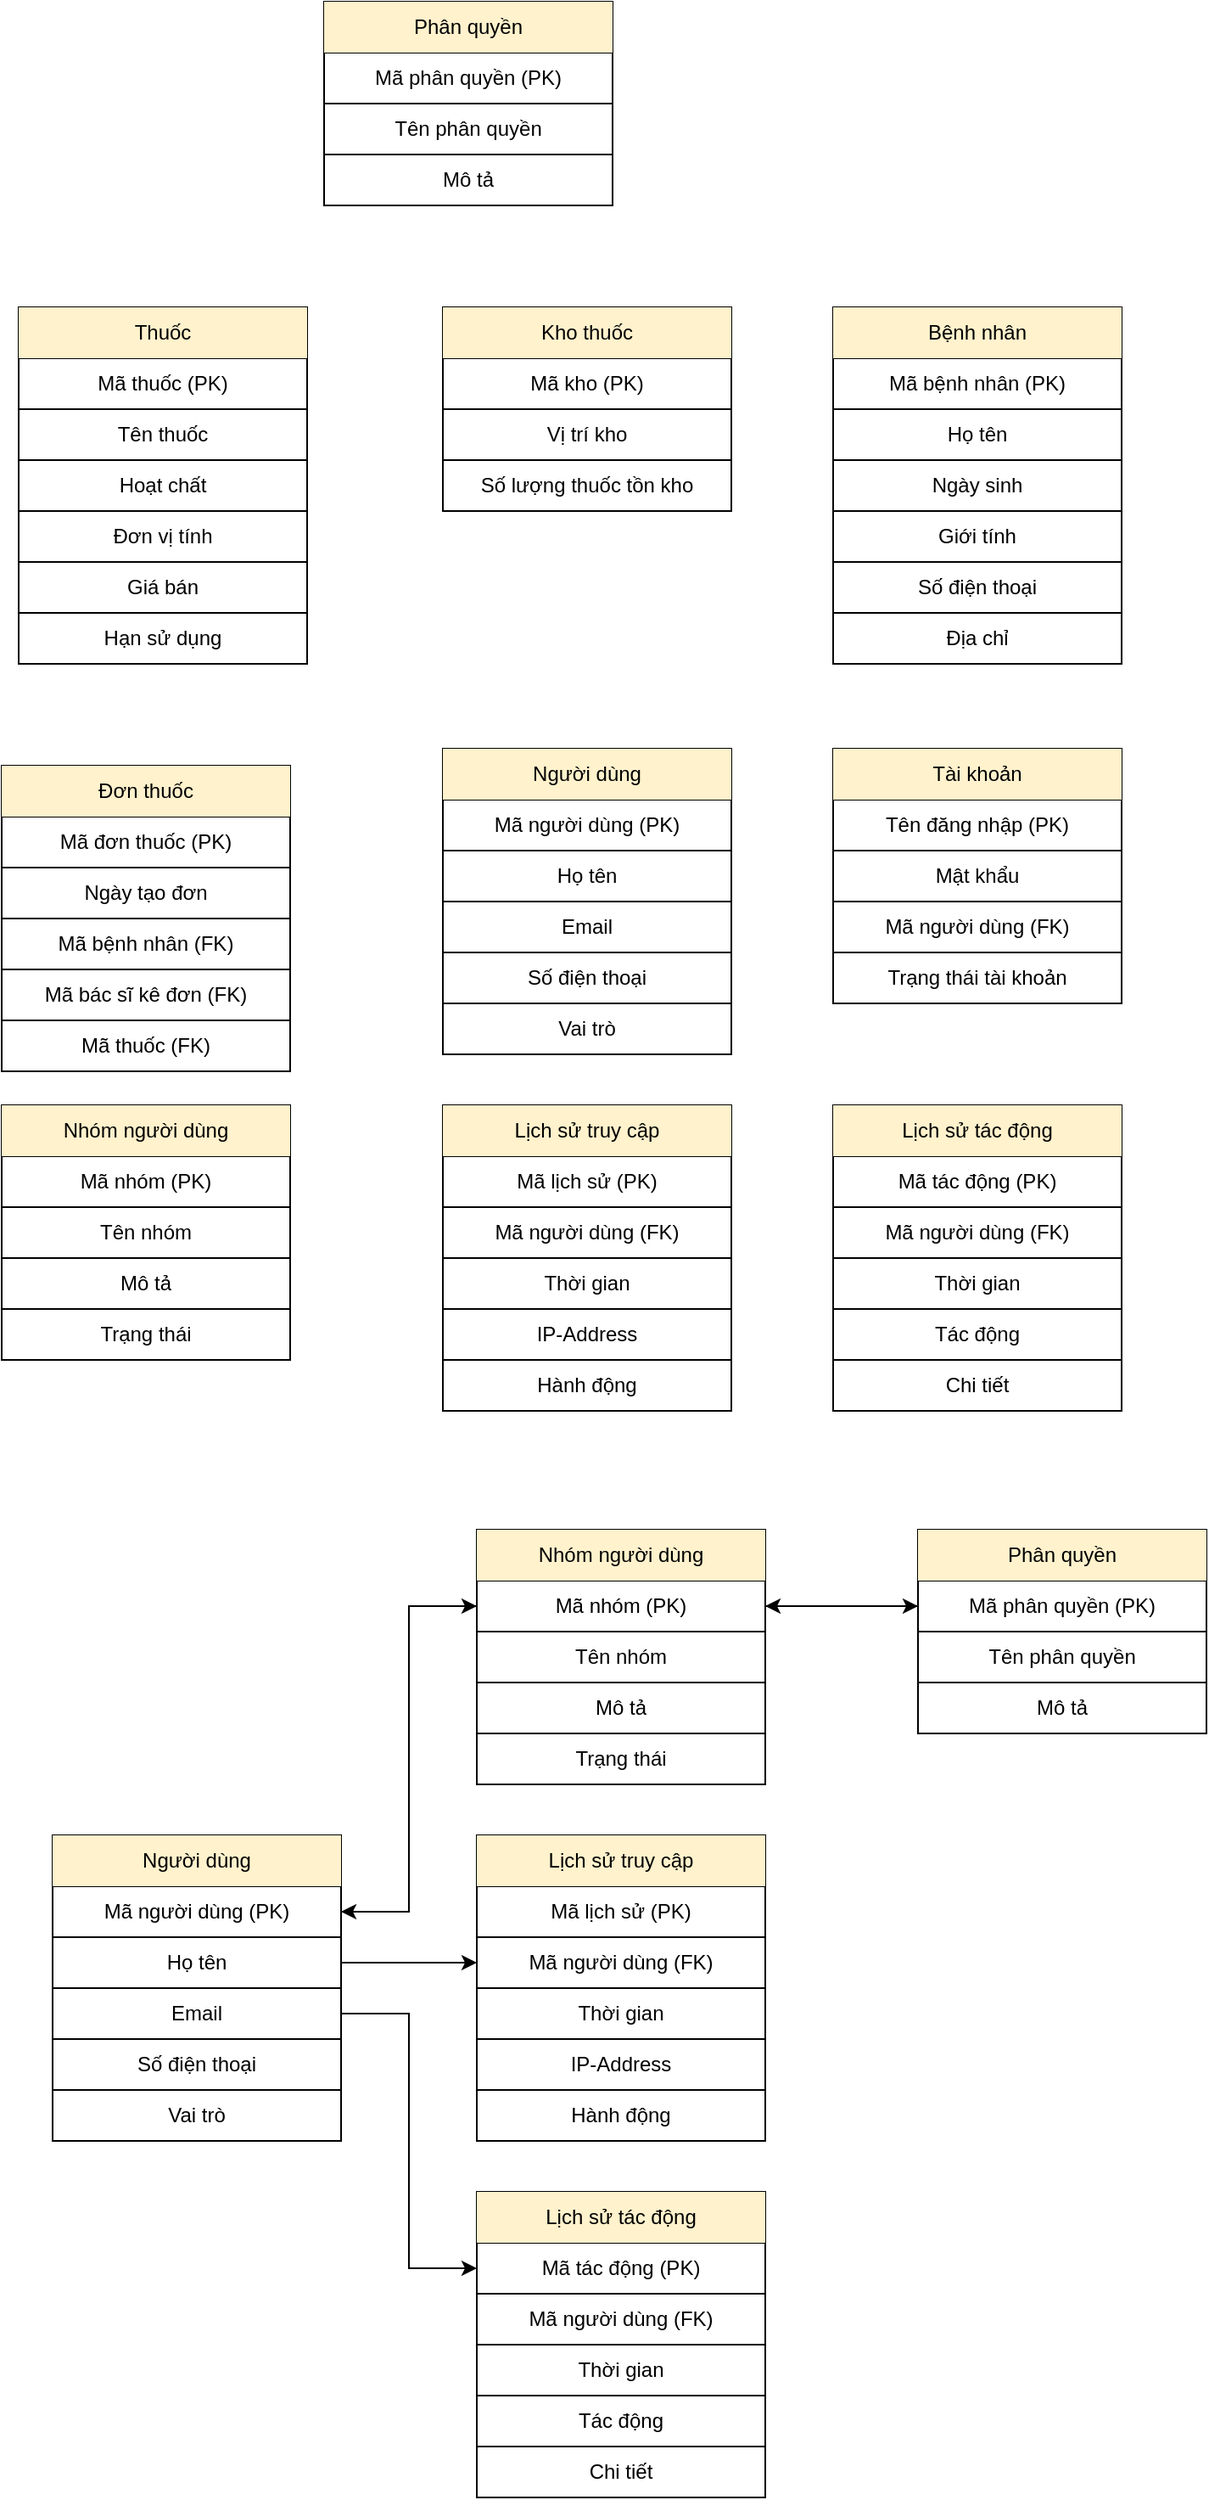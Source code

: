 <mxfile version="26.1.1">
  <diagram name="Page-1" id="z9evsVg3gGRXCus6Xwm4">
    <mxGraphModel dx="1226" dy="1774" grid="1" gridSize="10" guides="1" tooltips="1" connect="1" arrows="1" fold="1" page="1" pageScale="1" pageWidth="850" pageHeight="1100" math="0" shadow="0">
      <root>
        <mxCell id="0" />
        <mxCell id="1" parent="0" />
        <mxCell id="LTYSTHp4oNQy4ypWHdZn-3" value="" style="shape=table;startSize=0;container=1;collapsible=0;childLayout=tableLayout;" vertex="1" parent="1">
          <mxGeometry x="90" y="80" width="170" height="210" as="geometry" />
        </mxCell>
        <mxCell id="LTYSTHp4oNQy4ypWHdZn-4" value="" style="shape=tableRow;horizontal=0;startSize=0;swimlaneHead=0;swimlaneBody=0;strokeColor=inherit;top=0;left=0;bottom=0;right=0;collapsible=0;dropTarget=0;fillColor=none;points=[[0,0.5],[1,0.5]];portConstraint=eastwest;" vertex="1" parent="LTYSTHp4oNQy4ypWHdZn-3">
          <mxGeometry width="170" height="30" as="geometry" />
        </mxCell>
        <mxCell id="LTYSTHp4oNQy4ypWHdZn-5" value="Thuốc" style="shape=partialRectangle;html=1;whiteSpace=wrap;connectable=0;strokeColor=#d6b656;overflow=hidden;fillColor=#fff2cc;top=0;left=0;bottom=0;right=0;pointerEvents=1;" vertex="1" parent="LTYSTHp4oNQy4ypWHdZn-4">
          <mxGeometry width="170" height="30" as="geometry">
            <mxRectangle width="170" height="30" as="alternateBounds" />
          </mxGeometry>
        </mxCell>
        <mxCell id="LTYSTHp4oNQy4ypWHdZn-6" value="" style="shape=tableRow;horizontal=0;startSize=0;swimlaneHead=0;swimlaneBody=0;strokeColor=inherit;top=0;left=0;bottom=0;right=0;collapsible=0;dropTarget=0;fillColor=none;points=[[0,0.5],[1,0.5]];portConstraint=eastwest;" vertex="1" parent="LTYSTHp4oNQy4ypWHdZn-3">
          <mxGeometry y="30" width="170" height="30" as="geometry" />
        </mxCell>
        <mxCell id="LTYSTHp4oNQy4ypWHdZn-7" value="Mã thuốc (PK)" style="shape=partialRectangle;html=1;whiteSpace=wrap;connectable=0;strokeColor=inherit;overflow=hidden;fillColor=none;top=0;left=0;bottom=0;right=0;pointerEvents=1;" vertex="1" parent="LTYSTHp4oNQy4ypWHdZn-6">
          <mxGeometry width="170" height="30" as="geometry">
            <mxRectangle width="170" height="30" as="alternateBounds" />
          </mxGeometry>
        </mxCell>
        <mxCell id="LTYSTHp4oNQy4ypWHdZn-8" value="" style="shape=tableRow;horizontal=0;startSize=0;swimlaneHead=0;swimlaneBody=0;strokeColor=inherit;top=0;left=0;bottom=0;right=0;collapsible=0;dropTarget=0;fillColor=none;points=[[0,0.5],[1,0.5]];portConstraint=eastwest;" vertex="1" parent="LTYSTHp4oNQy4ypWHdZn-3">
          <mxGeometry y="60" width="170" height="30" as="geometry" />
        </mxCell>
        <mxCell id="LTYSTHp4oNQy4ypWHdZn-9" value="Tên thuốc" style="shape=partialRectangle;html=1;whiteSpace=wrap;connectable=0;strokeColor=inherit;overflow=hidden;fillColor=none;top=0;left=0;bottom=0;right=0;pointerEvents=1;" vertex="1" parent="LTYSTHp4oNQy4ypWHdZn-8">
          <mxGeometry width="170" height="30" as="geometry">
            <mxRectangle width="170" height="30" as="alternateBounds" />
          </mxGeometry>
        </mxCell>
        <mxCell id="LTYSTHp4oNQy4ypWHdZn-10" value="" style="shape=tableRow;horizontal=0;startSize=0;swimlaneHead=0;swimlaneBody=0;strokeColor=inherit;top=0;left=0;bottom=0;right=0;collapsible=0;dropTarget=0;fillColor=none;points=[[0,0.5],[1,0.5]];portConstraint=eastwest;" vertex="1" parent="LTYSTHp4oNQy4ypWHdZn-3">
          <mxGeometry y="90" width="170" height="30" as="geometry" />
        </mxCell>
        <mxCell id="LTYSTHp4oNQy4ypWHdZn-11" value="Hoạt chất" style="shape=partialRectangle;html=1;whiteSpace=wrap;connectable=0;strokeColor=inherit;overflow=hidden;fillColor=none;top=0;left=0;bottom=0;right=0;pointerEvents=1;" vertex="1" parent="LTYSTHp4oNQy4ypWHdZn-10">
          <mxGeometry width="170" height="30" as="geometry">
            <mxRectangle width="170" height="30" as="alternateBounds" />
          </mxGeometry>
        </mxCell>
        <mxCell id="LTYSTHp4oNQy4ypWHdZn-12" value="" style="shape=tableRow;horizontal=0;startSize=0;swimlaneHead=0;swimlaneBody=0;strokeColor=inherit;top=0;left=0;bottom=0;right=0;collapsible=0;dropTarget=0;fillColor=none;points=[[0,0.5],[1,0.5]];portConstraint=eastwest;" vertex="1" parent="LTYSTHp4oNQy4ypWHdZn-3">
          <mxGeometry y="120" width="170" height="30" as="geometry" />
        </mxCell>
        <mxCell id="LTYSTHp4oNQy4ypWHdZn-13" value="Đơn vị tính" style="shape=partialRectangle;html=1;whiteSpace=wrap;connectable=0;strokeColor=inherit;overflow=hidden;fillColor=none;top=0;left=0;bottom=0;right=0;pointerEvents=1;" vertex="1" parent="LTYSTHp4oNQy4ypWHdZn-12">
          <mxGeometry width="170" height="30" as="geometry">
            <mxRectangle width="170" height="30" as="alternateBounds" />
          </mxGeometry>
        </mxCell>
        <mxCell id="LTYSTHp4oNQy4ypWHdZn-14" value="" style="shape=tableRow;horizontal=0;startSize=0;swimlaneHead=0;swimlaneBody=0;strokeColor=inherit;top=0;left=0;bottom=0;right=0;collapsible=0;dropTarget=0;fillColor=none;points=[[0,0.5],[1,0.5]];portConstraint=eastwest;" vertex="1" parent="LTYSTHp4oNQy4ypWHdZn-3">
          <mxGeometry y="150" width="170" height="30" as="geometry" />
        </mxCell>
        <mxCell id="LTYSTHp4oNQy4ypWHdZn-15" value="Giá bán" style="shape=partialRectangle;html=1;whiteSpace=wrap;connectable=0;strokeColor=inherit;overflow=hidden;fillColor=none;top=0;left=0;bottom=0;right=0;pointerEvents=1;" vertex="1" parent="LTYSTHp4oNQy4ypWHdZn-14">
          <mxGeometry width="170" height="30" as="geometry">
            <mxRectangle width="170" height="30" as="alternateBounds" />
          </mxGeometry>
        </mxCell>
        <mxCell id="LTYSTHp4oNQy4ypWHdZn-16" style="shape=tableRow;horizontal=0;startSize=0;swimlaneHead=0;swimlaneBody=0;strokeColor=inherit;top=0;left=0;bottom=0;right=0;collapsible=0;dropTarget=0;fillColor=none;points=[[0,0.5],[1,0.5]];portConstraint=eastwest;" vertex="1" parent="LTYSTHp4oNQy4ypWHdZn-3">
          <mxGeometry y="180" width="170" height="30" as="geometry" />
        </mxCell>
        <mxCell id="LTYSTHp4oNQy4ypWHdZn-17" value="Hạn sử dụng" style="shape=partialRectangle;html=1;whiteSpace=wrap;connectable=0;strokeColor=inherit;overflow=hidden;fillColor=none;top=0;left=0;bottom=0;right=0;pointerEvents=1;" vertex="1" parent="LTYSTHp4oNQy4ypWHdZn-16">
          <mxGeometry width="170" height="30" as="geometry">
            <mxRectangle width="170" height="30" as="alternateBounds" />
          </mxGeometry>
        </mxCell>
        <mxCell id="LTYSTHp4oNQy4ypWHdZn-18" value="" style="shape=table;startSize=0;container=1;collapsible=0;childLayout=tableLayout;" vertex="1" parent="1">
          <mxGeometry x="340" y="340" width="170" height="180" as="geometry" />
        </mxCell>
        <mxCell id="LTYSTHp4oNQy4ypWHdZn-19" value="" style="shape=tableRow;horizontal=0;startSize=0;swimlaneHead=0;swimlaneBody=0;strokeColor=inherit;top=0;left=0;bottom=0;right=0;collapsible=0;dropTarget=0;fillColor=none;points=[[0,0.5],[1,0.5]];portConstraint=eastwest;" vertex="1" parent="LTYSTHp4oNQy4ypWHdZn-18">
          <mxGeometry width="170" height="30" as="geometry" />
        </mxCell>
        <mxCell id="LTYSTHp4oNQy4ypWHdZn-20" value="Người dùng" style="shape=partialRectangle;html=1;whiteSpace=wrap;connectable=0;strokeColor=#d6b656;overflow=hidden;fillColor=#fff2cc;top=0;left=0;bottom=0;right=0;pointerEvents=1;" vertex="1" parent="LTYSTHp4oNQy4ypWHdZn-19">
          <mxGeometry width="170" height="30" as="geometry">
            <mxRectangle width="170" height="30" as="alternateBounds" />
          </mxGeometry>
        </mxCell>
        <mxCell id="LTYSTHp4oNQy4ypWHdZn-21" value="" style="shape=tableRow;horizontal=0;startSize=0;swimlaneHead=0;swimlaneBody=0;strokeColor=inherit;top=0;left=0;bottom=0;right=0;collapsible=0;dropTarget=0;fillColor=none;points=[[0,0.5],[1,0.5]];portConstraint=eastwest;" vertex="1" parent="LTYSTHp4oNQy4ypWHdZn-18">
          <mxGeometry y="30" width="170" height="30" as="geometry" />
        </mxCell>
        <mxCell id="LTYSTHp4oNQy4ypWHdZn-22" value="Mã người dùng (PK)" style="shape=partialRectangle;html=1;whiteSpace=wrap;connectable=0;strokeColor=inherit;overflow=hidden;fillColor=none;top=0;left=0;bottom=0;right=0;pointerEvents=1;" vertex="1" parent="LTYSTHp4oNQy4ypWHdZn-21">
          <mxGeometry width="170" height="30" as="geometry">
            <mxRectangle width="170" height="30" as="alternateBounds" />
          </mxGeometry>
        </mxCell>
        <mxCell id="LTYSTHp4oNQy4ypWHdZn-23" value="" style="shape=tableRow;horizontal=0;startSize=0;swimlaneHead=0;swimlaneBody=0;strokeColor=inherit;top=0;left=0;bottom=0;right=0;collapsible=0;dropTarget=0;fillColor=none;points=[[0,0.5],[1,0.5]];portConstraint=eastwest;" vertex="1" parent="LTYSTHp4oNQy4ypWHdZn-18">
          <mxGeometry y="60" width="170" height="30" as="geometry" />
        </mxCell>
        <mxCell id="LTYSTHp4oNQy4ypWHdZn-24" value="Họ tên" style="shape=partialRectangle;html=1;whiteSpace=wrap;connectable=0;strokeColor=inherit;overflow=hidden;fillColor=none;top=0;left=0;bottom=0;right=0;pointerEvents=1;" vertex="1" parent="LTYSTHp4oNQy4ypWHdZn-23">
          <mxGeometry width="170" height="30" as="geometry">
            <mxRectangle width="170" height="30" as="alternateBounds" />
          </mxGeometry>
        </mxCell>
        <mxCell id="LTYSTHp4oNQy4ypWHdZn-25" value="" style="shape=tableRow;horizontal=0;startSize=0;swimlaneHead=0;swimlaneBody=0;strokeColor=inherit;top=0;left=0;bottom=0;right=0;collapsible=0;dropTarget=0;fillColor=none;points=[[0,0.5],[1,0.5]];portConstraint=eastwest;" vertex="1" parent="LTYSTHp4oNQy4ypWHdZn-18">
          <mxGeometry y="90" width="170" height="30" as="geometry" />
        </mxCell>
        <mxCell id="LTYSTHp4oNQy4ypWHdZn-26" value="Email" style="shape=partialRectangle;html=1;whiteSpace=wrap;connectable=0;strokeColor=inherit;overflow=hidden;fillColor=none;top=0;left=0;bottom=0;right=0;pointerEvents=1;" vertex="1" parent="LTYSTHp4oNQy4ypWHdZn-25">
          <mxGeometry width="170" height="30" as="geometry">
            <mxRectangle width="170" height="30" as="alternateBounds" />
          </mxGeometry>
        </mxCell>
        <mxCell id="LTYSTHp4oNQy4ypWHdZn-27" value="" style="shape=tableRow;horizontal=0;startSize=0;swimlaneHead=0;swimlaneBody=0;strokeColor=inherit;top=0;left=0;bottom=0;right=0;collapsible=0;dropTarget=0;fillColor=none;points=[[0,0.5],[1,0.5]];portConstraint=eastwest;" vertex="1" parent="LTYSTHp4oNQy4ypWHdZn-18">
          <mxGeometry y="120" width="170" height="30" as="geometry" />
        </mxCell>
        <mxCell id="LTYSTHp4oNQy4ypWHdZn-28" value="Số điện thoại" style="shape=partialRectangle;html=1;whiteSpace=wrap;connectable=0;strokeColor=inherit;overflow=hidden;fillColor=none;top=0;left=0;bottom=0;right=0;pointerEvents=1;" vertex="1" parent="LTYSTHp4oNQy4ypWHdZn-27">
          <mxGeometry width="170" height="30" as="geometry">
            <mxRectangle width="170" height="30" as="alternateBounds" />
          </mxGeometry>
        </mxCell>
        <mxCell id="LTYSTHp4oNQy4ypWHdZn-29" value="" style="shape=tableRow;horizontal=0;startSize=0;swimlaneHead=0;swimlaneBody=0;strokeColor=inherit;top=0;left=0;bottom=0;right=0;collapsible=0;dropTarget=0;fillColor=none;points=[[0,0.5],[1,0.5]];portConstraint=eastwest;" vertex="1" parent="LTYSTHp4oNQy4ypWHdZn-18">
          <mxGeometry y="150" width="170" height="30" as="geometry" />
        </mxCell>
        <mxCell id="LTYSTHp4oNQy4ypWHdZn-30" value="Vai trò" style="shape=partialRectangle;html=1;whiteSpace=wrap;connectable=0;strokeColor=inherit;overflow=hidden;fillColor=none;top=0;left=0;bottom=0;right=0;pointerEvents=1;" vertex="1" parent="LTYSTHp4oNQy4ypWHdZn-29">
          <mxGeometry width="170" height="30" as="geometry">
            <mxRectangle width="170" height="30" as="alternateBounds" />
          </mxGeometry>
        </mxCell>
        <mxCell id="LTYSTHp4oNQy4ypWHdZn-33" value="" style="shape=table;startSize=0;container=1;collapsible=0;childLayout=tableLayout;" vertex="1" parent="1">
          <mxGeometry x="80" y="350" width="170" height="180" as="geometry" />
        </mxCell>
        <mxCell id="LTYSTHp4oNQy4ypWHdZn-34" value="" style="shape=tableRow;horizontal=0;startSize=0;swimlaneHead=0;swimlaneBody=0;strokeColor=inherit;top=0;left=0;bottom=0;right=0;collapsible=0;dropTarget=0;fillColor=none;points=[[0,0.5],[1,0.5]];portConstraint=eastwest;" vertex="1" parent="LTYSTHp4oNQy4ypWHdZn-33">
          <mxGeometry width="170" height="30" as="geometry" />
        </mxCell>
        <mxCell id="LTYSTHp4oNQy4ypWHdZn-35" value="Đơn thuốc" style="shape=partialRectangle;html=1;whiteSpace=wrap;connectable=0;strokeColor=#d6b656;overflow=hidden;fillColor=#fff2cc;top=0;left=0;bottom=0;right=0;pointerEvents=1;" vertex="1" parent="LTYSTHp4oNQy4ypWHdZn-34">
          <mxGeometry width="170" height="30" as="geometry">
            <mxRectangle width="170" height="30" as="alternateBounds" />
          </mxGeometry>
        </mxCell>
        <mxCell id="LTYSTHp4oNQy4ypWHdZn-36" value="" style="shape=tableRow;horizontal=0;startSize=0;swimlaneHead=0;swimlaneBody=0;strokeColor=inherit;top=0;left=0;bottom=0;right=0;collapsible=0;dropTarget=0;fillColor=none;points=[[0,0.5],[1,0.5]];portConstraint=eastwest;" vertex="1" parent="LTYSTHp4oNQy4ypWHdZn-33">
          <mxGeometry y="30" width="170" height="30" as="geometry" />
        </mxCell>
        <mxCell id="LTYSTHp4oNQy4ypWHdZn-37" value="Mã đơn thuốc (PK)" style="shape=partialRectangle;html=1;whiteSpace=wrap;connectable=0;strokeColor=inherit;overflow=hidden;fillColor=none;top=0;left=0;bottom=0;right=0;pointerEvents=1;" vertex="1" parent="LTYSTHp4oNQy4ypWHdZn-36">
          <mxGeometry width="170" height="30" as="geometry">
            <mxRectangle width="170" height="30" as="alternateBounds" />
          </mxGeometry>
        </mxCell>
        <mxCell id="LTYSTHp4oNQy4ypWHdZn-38" value="" style="shape=tableRow;horizontal=0;startSize=0;swimlaneHead=0;swimlaneBody=0;strokeColor=inherit;top=0;left=0;bottom=0;right=0;collapsible=0;dropTarget=0;fillColor=none;points=[[0,0.5],[1,0.5]];portConstraint=eastwest;" vertex="1" parent="LTYSTHp4oNQy4ypWHdZn-33">
          <mxGeometry y="60" width="170" height="30" as="geometry" />
        </mxCell>
        <mxCell id="LTYSTHp4oNQy4ypWHdZn-39" value="Ngày tạo đơn" style="shape=partialRectangle;html=1;whiteSpace=wrap;connectable=0;strokeColor=inherit;overflow=hidden;fillColor=none;top=0;left=0;bottom=0;right=0;pointerEvents=1;" vertex="1" parent="LTYSTHp4oNQy4ypWHdZn-38">
          <mxGeometry width="170" height="30" as="geometry">
            <mxRectangle width="170" height="30" as="alternateBounds" />
          </mxGeometry>
        </mxCell>
        <mxCell id="LTYSTHp4oNQy4ypWHdZn-40" value="" style="shape=tableRow;horizontal=0;startSize=0;swimlaneHead=0;swimlaneBody=0;strokeColor=inherit;top=0;left=0;bottom=0;right=0;collapsible=0;dropTarget=0;fillColor=none;points=[[0,0.5],[1,0.5]];portConstraint=eastwest;" vertex="1" parent="LTYSTHp4oNQy4ypWHdZn-33">
          <mxGeometry y="90" width="170" height="30" as="geometry" />
        </mxCell>
        <mxCell id="LTYSTHp4oNQy4ypWHdZn-41" value="Mã bệnh nhân (FK)" style="shape=partialRectangle;html=1;whiteSpace=wrap;connectable=0;strokeColor=inherit;overflow=hidden;fillColor=none;top=0;left=0;bottom=0;right=0;pointerEvents=1;" vertex="1" parent="LTYSTHp4oNQy4ypWHdZn-40">
          <mxGeometry width="170" height="30" as="geometry">
            <mxRectangle width="170" height="30" as="alternateBounds" />
          </mxGeometry>
        </mxCell>
        <mxCell id="LTYSTHp4oNQy4ypWHdZn-42" value="" style="shape=tableRow;horizontal=0;startSize=0;swimlaneHead=0;swimlaneBody=0;strokeColor=inherit;top=0;left=0;bottom=0;right=0;collapsible=0;dropTarget=0;fillColor=none;points=[[0,0.5],[1,0.5]];portConstraint=eastwest;" vertex="1" parent="LTYSTHp4oNQy4ypWHdZn-33">
          <mxGeometry y="120" width="170" height="30" as="geometry" />
        </mxCell>
        <mxCell id="LTYSTHp4oNQy4ypWHdZn-43" value="Mã bác sĩ kê đơn (FK)" style="shape=partialRectangle;html=1;whiteSpace=wrap;connectable=0;strokeColor=inherit;overflow=hidden;fillColor=none;top=0;left=0;bottom=0;right=0;pointerEvents=1;" vertex="1" parent="LTYSTHp4oNQy4ypWHdZn-42">
          <mxGeometry width="170" height="30" as="geometry">
            <mxRectangle width="170" height="30" as="alternateBounds" />
          </mxGeometry>
        </mxCell>
        <mxCell id="LTYSTHp4oNQy4ypWHdZn-44" value="" style="shape=tableRow;horizontal=0;startSize=0;swimlaneHead=0;swimlaneBody=0;strokeColor=inherit;top=0;left=0;bottom=0;right=0;collapsible=0;dropTarget=0;fillColor=none;points=[[0,0.5],[1,0.5]];portConstraint=eastwest;" vertex="1" parent="LTYSTHp4oNQy4ypWHdZn-33">
          <mxGeometry y="150" width="170" height="30" as="geometry" />
        </mxCell>
        <mxCell id="LTYSTHp4oNQy4ypWHdZn-45" value="Mã thuốc (FK)" style="shape=partialRectangle;html=1;whiteSpace=wrap;connectable=0;strokeColor=inherit;overflow=hidden;fillColor=none;top=0;left=0;bottom=0;right=0;pointerEvents=1;" vertex="1" parent="LTYSTHp4oNQy4ypWHdZn-44">
          <mxGeometry width="170" height="30" as="geometry">
            <mxRectangle width="170" height="30" as="alternateBounds" />
          </mxGeometry>
        </mxCell>
        <mxCell id="LTYSTHp4oNQy4ypWHdZn-48" value="" style="shape=table;startSize=0;container=1;collapsible=0;childLayout=tableLayout;" vertex="1" parent="1">
          <mxGeometry x="570" y="80" width="170" height="210" as="geometry" />
        </mxCell>
        <mxCell id="LTYSTHp4oNQy4ypWHdZn-49" value="" style="shape=tableRow;horizontal=0;startSize=0;swimlaneHead=0;swimlaneBody=0;strokeColor=inherit;top=0;left=0;bottom=0;right=0;collapsible=0;dropTarget=0;fillColor=none;points=[[0,0.5],[1,0.5]];portConstraint=eastwest;" vertex="1" parent="LTYSTHp4oNQy4ypWHdZn-48">
          <mxGeometry width="170" height="30" as="geometry" />
        </mxCell>
        <mxCell id="LTYSTHp4oNQy4ypWHdZn-50" value="Bệnh nhân" style="shape=partialRectangle;html=1;whiteSpace=wrap;connectable=0;strokeColor=#d6b656;overflow=hidden;fillColor=#fff2cc;top=0;left=0;bottom=0;right=0;pointerEvents=1;" vertex="1" parent="LTYSTHp4oNQy4ypWHdZn-49">
          <mxGeometry width="170" height="30" as="geometry">
            <mxRectangle width="170" height="30" as="alternateBounds" />
          </mxGeometry>
        </mxCell>
        <mxCell id="LTYSTHp4oNQy4ypWHdZn-51" value="" style="shape=tableRow;horizontal=0;startSize=0;swimlaneHead=0;swimlaneBody=0;strokeColor=inherit;top=0;left=0;bottom=0;right=0;collapsible=0;dropTarget=0;fillColor=none;points=[[0,0.5],[1,0.5]];portConstraint=eastwest;" vertex="1" parent="LTYSTHp4oNQy4ypWHdZn-48">
          <mxGeometry y="30" width="170" height="30" as="geometry" />
        </mxCell>
        <mxCell id="LTYSTHp4oNQy4ypWHdZn-52" value="Mã bệnh nhân&amp;nbsp;(PK)" style="shape=partialRectangle;html=1;whiteSpace=wrap;connectable=0;strokeColor=inherit;overflow=hidden;fillColor=none;top=0;left=0;bottom=0;right=0;pointerEvents=1;" vertex="1" parent="LTYSTHp4oNQy4ypWHdZn-51">
          <mxGeometry width="170" height="30" as="geometry">
            <mxRectangle width="170" height="30" as="alternateBounds" />
          </mxGeometry>
        </mxCell>
        <mxCell id="LTYSTHp4oNQy4ypWHdZn-53" value="" style="shape=tableRow;horizontal=0;startSize=0;swimlaneHead=0;swimlaneBody=0;strokeColor=inherit;top=0;left=0;bottom=0;right=0;collapsible=0;dropTarget=0;fillColor=none;points=[[0,0.5],[1,0.5]];portConstraint=eastwest;" vertex="1" parent="LTYSTHp4oNQy4ypWHdZn-48">
          <mxGeometry y="60" width="170" height="30" as="geometry" />
        </mxCell>
        <mxCell id="LTYSTHp4oNQy4ypWHdZn-54" value="Họ tên" style="shape=partialRectangle;html=1;whiteSpace=wrap;connectable=0;strokeColor=inherit;overflow=hidden;fillColor=none;top=0;left=0;bottom=0;right=0;pointerEvents=1;" vertex="1" parent="LTYSTHp4oNQy4ypWHdZn-53">
          <mxGeometry width="170" height="30" as="geometry">
            <mxRectangle width="170" height="30" as="alternateBounds" />
          </mxGeometry>
        </mxCell>
        <mxCell id="LTYSTHp4oNQy4ypWHdZn-55" value="" style="shape=tableRow;horizontal=0;startSize=0;swimlaneHead=0;swimlaneBody=0;strokeColor=inherit;top=0;left=0;bottom=0;right=0;collapsible=0;dropTarget=0;fillColor=none;points=[[0,0.5],[1,0.5]];portConstraint=eastwest;" vertex="1" parent="LTYSTHp4oNQy4ypWHdZn-48">
          <mxGeometry y="90" width="170" height="30" as="geometry" />
        </mxCell>
        <mxCell id="LTYSTHp4oNQy4ypWHdZn-56" value="Ngày sinh" style="shape=partialRectangle;html=1;whiteSpace=wrap;connectable=0;strokeColor=inherit;overflow=hidden;fillColor=none;top=0;left=0;bottom=0;right=0;pointerEvents=1;" vertex="1" parent="LTYSTHp4oNQy4ypWHdZn-55">
          <mxGeometry width="170" height="30" as="geometry">
            <mxRectangle width="170" height="30" as="alternateBounds" />
          </mxGeometry>
        </mxCell>
        <mxCell id="LTYSTHp4oNQy4ypWHdZn-57" value="" style="shape=tableRow;horizontal=0;startSize=0;swimlaneHead=0;swimlaneBody=0;strokeColor=inherit;top=0;left=0;bottom=0;right=0;collapsible=0;dropTarget=0;fillColor=none;points=[[0,0.5],[1,0.5]];portConstraint=eastwest;" vertex="1" parent="LTYSTHp4oNQy4ypWHdZn-48">
          <mxGeometry y="120" width="170" height="30" as="geometry" />
        </mxCell>
        <mxCell id="LTYSTHp4oNQy4ypWHdZn-58" value="Giới tính" style="shape=partialRectangle;html=1;whiteSpace=wrap;connectable=0;strokeColor=inherit;overflow=hidden;fillColor=none;top=0;left=0;bottom=0;right=0;pointerEvents=1;" vertex="1" parent="LTYSTHp4oNQy4ypWHdZn-57">
          <mxGeometry width="170" height="30" as="geometry">
            <mxRectangle width="170" height="30" as="alternateBounds" />
          </mxGeometry>
        </mxCell>
        <mxCell id="LTYSTHp4oNQy4ypWHdZn-59" value="" style="shape=tableRow;horizontal=0;startSize=0;swimlaneHead=0;swimlaneBody=0;strokeColor=inherit;top=0;left=0;bottom=0;right=0;collapsible=0;dropTarget=0;fillColor=none;points=[[0,0.5],[1,0.5]];portConstraint=eastwest;" vertex="1" parent="LTYSTHp4oNQy4ypWHdZn-48">
          <mxGeometry y="150" width="170" height="30" as="geometry" />
        </mxCell>
        <mxCell id="LTYSTHp4oNQy4ypWHdZn-60" value="Số điện thoại" style="shape=partialRectangle;html=1;whiteSpace=wrap;connectable=0;strokeColor=inherit;overflow=hidden;fillColor=none;top=0;left=0;bottom=0;right=0;pointerEvents=1;" vertex="1" parent="LTYSTHp4oNQy4ypWHdZn-59">
          <mxGeometry width="170" height="30" as="geometry">
            <mxRectangle width="170" height="30" as="alternateBounds" />
          </mxGeometry>
        </mxCell>
        <mxCell id="LTYSTHp4oNQy4ypWHdZn-61" style="shape=tableRow;horizontal=0;startSize=0;swimlaneHead=0;swimlaneBody=0;strokeColor=inherit;top=0;left=0;bottom=0;right=0;collapsible=0;dropTarget=0;fillColor=none;points=[[0,0.5],[1,0.5]];portConstraint=eastwest;" vertex="1" parent="LTYSTHp4oNQy4ypWHdZn-48">
          <mxGeometry y="180" width="170" height="30" as="geometry" />
        </mxCell>
        <mxCell id="LTYSTHp4oNQy4ypWHdZn-62" value="Địa chỉ" style="shape=partialRectangle;html=1;whiteSpace=wrap;connectable=0;strokeColor=inherit;overflow=hidden;fillColor=none;top=0;left=0;bottom=0;right=0;pointerEvents=1;" vertex="1" parent="LTYSTHp4oNQy4ypWHdZn-61">
          <mxGeometry width="170" height="30" as="geometry">
            <mxRectangle width="170" height="30" as="alternateBounds" />
          </mxGeometry>
        </mxCell>
        <mxCell id="LTYSTHp4oNQy4ypWHdZn-63" value="" style="shape=table;startSize=0;container=1;collapsible=0;childLayout=tableLayout;" vertex="1" parent="1">
          <mxGeometry x="340" y="80" width="170" height="120" as="geometry" />
        </mxCell>
        <mxCell id="LTYSTHp4oNQy4ypWHdZn-64" value="" style="shape=tableRow;horizontal=0;startSize=0;swimlaneHead=0;swimlaneBody=0;strokeColor=inherit;top=0;left=0;bottom=0;right=0;collapsible=0;dropTarget=0;fillColor=none;points=[[0,0.5],[1,0.5]];portConstraint=eastwest;" vertex="1" parent="LTYSTHp4oNQy4ypWHdZn-63">
          <mxGeometry width="170" height="30" as="geometry" />
        </mxCell>
        <mxCell id="LTYSTHp4oNQy4ypWHdZn-65" value="Kho thuốc" style="shape=partialRectangle;html=1;whiteSpace=wrap;connectable=0;strokeColor=#d6b656;overflow=hidden;fillColor=#fff2cc;top=0;left=0;bottom=0;right=0;pointerEvents=1;" vertex="1" parent="LTYSTHp4oNQy4ypWHdZn-64">
          <mxGeometry width="170" height="30" as="geometry">
            <mxRectangle width="170" height="30" as="alternateBounds" />
          </mxGeometry>
        </mxCell>
        <mxCell id="LTYSTHp4oNQy4ypWHdZn-66" value="" style="shape=tableRow;horizontal=0;startSize=0;swimlaneHead=0;swimlaneBody=0;strokeColor=inherit;top=0;left=0;bottom=0;right=0;collapsible=0;dropTarget=0;fillColor=none;points=[[0,0.5],[1,0.5]];portConstraint=eastwest;" vertex="1" parent="LTYSTHp4oNQy4ypWHdZn-63">
          <mxGeometry y="30" width="170" height="30" as="geometry" />
        </mxCell>
        <mxCell id="LTYSTHp4oNQy4ypWHdZn-67" value="Mã kho (PK)" style="shape=partialRectangle;html=1;whiteSpace=wrap;connectable=0;strokeColor=inherit;overflow=hidden;fillColor=none;top=0;left=0;bottom=0;right=0;pointerEvents=1;" vertex="1" parent="LTYSTHp4oNQy4ypWHdZn-66">
          <mxGeometry width="170" height="30" as="geometry">
            <mxRectangle width="170" height="30" as="alternateBounds" />
          </mxGeometry>
        </mxCell>
        <mxCell id="LTYSTHp4oNQy4ypWHdZn-68" value="" style="shape=tableRow;horizontal=0;startSize=0;swimlaneHead=0;swimlaneBody=0;strokeColor=inherit;top=0;left=0;bottom=0;right=0;collapsible=0;dropTarget=0;fillColor=none;points=[[0,0.5],[1,0.5]];portConstraint=eastwest;" vertex="1" parent="LTYSTHp4oNQy4ypWHdZn-63">
          <mxGeometry y="60" width="170" height="30" as="geometry" />
        </mxCell>
        <mxCell id="LTYSTHp4oNQy4ypWHdZn-69" value="Vị trí kho" style="shape=partialRectangle;html=1;whiteSpace=wrap;connectable=0;strokeColor=inherit;overflow=hidden;fillColor=none;top=0;left=0;bottom=0;right=0;pointerEvents=1;" vertex="1" parent="LTYSTHp4oNQy4ypWHdZn-68">
          <mxGeometry width="170" height="30" as="geometry">
            <mxRectangle width="170" height="30" as="alternateBounds" />
          </mxGeometry>
        </mxCell>
        <mxCell id="LTYSTHp4oNQy4ypWHdZn-70" value="" style="shape=tableRow;horizontal=0;startSize=0;swimlaneHead=0;swimlaneBody=0;strokeColor=inherit;top=0;left=0;bottom=0;right=0;collapsible=0;dropTarget=0;fillColor=none;points=[[0,0.5],[1,0.5]];portConstraint=eastwest;" vertex="1" parent="LTYSTHp4oNQy4ypWHdZn-63">
          <mxGeometry y="90" width="170" height="30" as="geometry" />
        </mxCell>
        <mxCell id="LTYSTHp4oNQy4ypWHdZn-71" value="Số lượng thuốc tồn kho" style="shape=partialRectangle;html=1;whiteSpace=wrap;connectable=0;strokeColor=inherit;overflow=hidden;fillColor=none;top=0;left=0;bottom=0;right=0;pointerEvents=1;" vertex="1" parent="LTYSTHp4oNQy4ypWHdZn-70">
          <mxGeometry width="170" height="30" as="geometry">
            <mxRectangle width="170" height="30" as="alternateBounds" />
          </mxGeometry>
        </mxCell>
        <mxCell id="LTYSTHp4oNQy4ypWHdZn-78" value="" style="shape=table;startSize=0;container=1;collapsible=0;childLayout=tableLayout;" vertex="1" parent="1">
          <mxGeometry x="570" y="340" width="170" height="150" as="geometry" />
        </mxCell>
        <mxCell id="LTYSTHp4oNQy4ypWHdZn-79" value="" style="shape=tableRow;horizontal=0;startSize=0;swimlaneHead=0;swimlaneBody=0;strokeColor=inherit;top=0;left=0;bottom=0;right=0;collapsible=0;dropTarget=0;fillColor=none;points=[[0,0.5],[1,0.5]];portConstraint=eastwest;" vertex="1" parent="LTYSTHp4oNQy4ypWHdZn-78">
          <mxGeometry width="170" height="30" as="geometry" />
        </mxCell>
        <mxCell id="LTYSTHp4oNQy4ypWHdZn-80" value="Tài khoản" style="shape=partialRectangle;html=1;whiteSpace=wrap;connectable=0;strokeColor=#d6b656;overflow=hidden;fillColor=#fff2cc;top=0;left=0;bottom=0;right=0;pointerEvents=1;" vertex="1" parent="LTYSTHp4oNQy4ypWHdZn-79">
          <mxGeometry width="170" height="30" as="geometry">
            <mxRectangle width="170" height="30" as="alternateBounds" />
          </mxGeometry>
        </mxCell>
        <mxCell id="LTYSTHp4oNQy4ypWHdZn-81" value="" style="shape=tableRow;horizontal=0;startSize=0;swimlaneHead=0;swimlaneBody=0;strokeColor=inherit;top=0;left=0;bottom=0;right=0;collapsible=0;dropTarget=0;fillColor=none;points=[[0,0.5],[1,0.5]];portConstraint=eastwest;" vertex="1" parent="LTYSTHp4oNQy4ypWHdZn-78">
          <mxGeometry y="30" width="170" height="30" as="geometry" />
        </mxCell>
        <mxCell id="LTYSTHp4oNQy4ypWHdZn-82" value="Tên đăng nhập (PK)" style="shape=partialRectangle;html=1;whiteSpace=wrap;connectable=0;strokeColor=inherit;overflow=hidden;fillColor=none;top=0;left=0;bottom=0;right=0;pointerEvents=1;" vertex="1" parent="LTYSTHp4oNQy4ypWHdZn-81">
          <mxGeometry width="170" height="30" as="geometry">
            <mxRectangle width="170" height="30" as="alternateBounds" />
          </mxGeometry>
        </mxCell>
        <mxCell id="LTYSTHp4oNQy4ypWHdZn-83" value="" style="shape=tableRow;horizontal=0;startSize=0;swimlaneHead=0;swimlaneBody=0;strokeColor=inherit;top=0;left=0;bottom=0;right=0;collapsible=0;dropTarget=0;fillColor=none;points=[[0,0.5],[1,0.5]];portConstraint=eastwest;" vertex="1" parent="LTYSTHp4oNQy4ypWHdZn-78">
          <mxGeometry y="60" width="170" height="30" as="geometry" />
        </mxCell>
        <mxCell id="LTYSTHp4oNQy4ypWHdZn-84" value="Mật khẩu" style="shape=partialRectangle;html=1;whiteSpace=wrap;connectable=0;strokeColor=inherit;overflow=hidden;fillColor=none;top=0;left=0;bottom=0;right=0;pointerEvents=1;" vertex="1" parent="LTYSTHp4oNQy4ypWHdZn-83">
          <mxGeometry width="170" height="30" as="geometry">
            <mxRectangle width="170" height="30" as="alternateBounds" />
          </mxGeometry>
        </mxCell>
        <mxCell id="LTYSTHp4oNQy4ypWHdZn-85" value="" style="shape=tableRow;horizontal=0;startSize=0;swimlaneHead=0;swimlaneBody=0;strokeColor=inherit;top=0;left=0;bottom=0;right=0;collapsible=0;dropTarget=0;fillColor=none;points=[[0,0.5],[1,0.5]];portConstraint=eastwest;" vertex="1" parent="LTYSTHp4oNQy4ypWHdZn-78">
          <mxGeometry y="90" width="170" height="30" as="geometry" />
        </mxCell>
        <mxCell id="LTYSTHp4oNQy4ypWHdZn-86" value="Mã người dùng (FK)" style="shape=partialRectangle;html=1;whiteSpace=wrap;connectable=0;strokeColor=inherit;overflow=hidden;fillColor=none;top=0;left=0;bottom=0;right=0;pointerEvents=1;" vertex="1" parent="LTYSTHp4oNQy4ypWHdZn-85">
          <mxGeometry width="170" height="30" as="geometry">
            <mxRectangle width="170" height="30" as="alternateBounds" />
          </mxGeometry>
        </mxCell>
        <mxCell id="LTYSTHp4oNQy4ypWHdZn-87" value="" style="shape=tableRow;horizontal=0;startSize=0;swimlaneHead=0;swimlaneBody=0;strokeColor=inherit;top=0;left=0;bottom=0;right=0;collapsible=0;dropTarget=0;fillColor=none;points=[[0,0.5],[1,0.5]];portConstraint=eastwest;" vertex="1" parent="LTYSTHp4oNQy4ypWHdZn-78">
          <mxGeometry y="120" width="170" height="30" as="geometry" />
        </mxCell>
        <mxCell id="LTYSTHp4oNQy4ypWHdZn-88" value="Trạng thái tài khoản" style="shape=partialRectangle;html=1;whiteSpace=wrap;connectable=0;strokeColor=inherit;overflow=hidden;fillColor=none;top=0;left=0;bottom=0;right=0;pointerEvents=1;" vertex="1" parent="LTYSTHp4oNQy4ypWHdZn-87">
          <mxGeometry width="170" height="30" as="geometry">
            <mxRectangle width="170" height="30" as="alternateBounds" />
          </mxGeometry>
        </mxCell>
        <mxCell id="LTYSTHp4oNQy4ypWHdZn-93" value="" style="shape=table;startSize=0;container=1;collapsible=0;childLayout=tableLayout;" vertex="1" parent="1">
          <mxGeometry x="80" y="550" width="170" height="150" as="geometry" />
        </mxCell>
        <mxCell id="LTYSTHp4oNQy4ypWHdZn-94" value="" style="shape=tableRow;horizontal=0;startSize=0;swimlaneHead=0;swimlaneBody=0;strokeColor=inherit;top=0;left=0;bottom=0;right=0;collapsible=0;dropTarget=0;fillColor=none;points=[[0,0.5],[1,0.5]];portConstraint=eastwest;" vertex="1" parent="LTYSTHp4oNQy4ypWHdZn-93">
          <mxGeometry width="170" height="30" as="geometry" />
        </mxCell>
        <mxCell id="LTYSTHp4oNQy4ypWHdZn-95" value="Nhóm người dùng" style="shape=partialRectangle;html=1;whiteSpace=wrap;connectable=0;strokeColor=#d6b656;overflow=hidden;fillColor=#fff2cc;top=0;left=0;bottom=0;right=0;pointerEvents=1;" vertex="1" parent="LTYSTHp4oNQy4ypWHdZn-94">
          <mxGeometry width="170" height="30" as="geometry">
            <mxRectangle width="170" height="30" as="alternateBounds" />
          </mxGeometry>
        </mxCell>
        <mxCell id="LTYSTHp4oNQy4ypWHdZn-96" value="" style="shape=tableRow;horizontal=0;startSize=0;swimlaneHead=0;swimlaneBody=0;strokeColor=inherit;top=0;left=0;bottom=0;right=0;collapsible=0;dropTarget=0;fillColor=none;points=[[0,0.5],[1,0.5]];portConstraint=eastwest;" vertex="1" parent="LTYSTHp4oNQy4ypWHdZn-93">
          <mxGeometry y="30" width="170" height="30" as="geometry" />
        </mxCell>
        <mxCell id="LTYSTHp4oNQy4ypWHdZn-97" value="Mã nhóm (PK)" style="shape=partialRectangle;html=1;whiteSpace=wrap;connectable=0;strokeColor=inherit;overflow=hidden;fillColor=none;top=0;left=0;bottom=0;right=0;pointerEvents=1;" vertex="1" parent="LTYSTHp4oNQy4ypWHdZn-96">
          <mxGeometry width="170" height="30" as="geometry">
            <mxRectangle width="170" height="30" as="alternateBounds" />
          </mxGeometry>
        </mxCell>
        <mxCell id="LTYSTHp4oNQy4ypWHdZn-98" value="" style="shape=tableRow;horizontal=0;startSize=0;swimlaneHead=0;swimlaneBody=0;strokeColor=inherit;top=0;left=0;bottom=0;right=0;collapsible=0;dropTarget=0;fillColor=none;points=[[0,0.5],[1,0.5]];portConstraint=eastwest;" vertex="1" parent="LTYSTHp4oNQy4ypWHdZn-93">
          <mxGeometry y="60" width="170" height="30" as="geometry" />
        </mxCell>
        <mxCell id="LTYSTHp4oNQy4ypWHdZn-99" value="Tên nhóm" style="shape=partialRectangle;html=1;whiteSpace=wrap;connectable=0;strokeColor=inherit;overflow=hidden;fillColor=none;top=0;left=0;bottom=0;right=0;pointerEvents=1;" vertex="1" parent="LTYSTHp4oNQy4ypWHdZn-98">
          <mxGeometry width="170" height="30" as="geometry">
            <mxRectangle width="170" height="30" as="alternateBounds" />
          </mxGeometry>
        </mxCell>
        <mxCell id="LTYSTHp4oNQy4ypWHdZn-100" value="" style="shape=tableRow;horizontal=0;startSize=0;swimlaneHead=0;swimlaneBody=0;strokeColor=inherit;top=0;left=0;bottom=0;right=0;collapsible=0;dropTarget=0;fillColor=none;points=[[0,0.5],[1,0.5]];portConstraint=eastwest;" vertex="1" parent="LTYSTHp4oNQy4ypWHdZn-93">
          <mxGeometry y="90" width="170" height="30" as="geometry" />
        </mxCell>
        <mxCell id="LTYSTHp4oNQy4ypWHdZn-101" value="Mô tả" style="shape=partialRectangle;html=1;whiteSpace=wrap;connectable=0;strokeColor=inherit;overflow=hidden;fillColor=none;top=0;left=0;bottom=0;right=0;pointerEvents=1;" vertex="1" parent="LTYSTHp4oNQy4ypWHdZn-100">
          <mxGeometry width="170" height="30" as="geometry">
            <mxRectangle width="170" height="30" as="alternateBounds" />
          </mxGeometry>
        </mxCell>
        <mxCell id="LTYSTHp4oNQy4ypWHdZn-102" value="" style="shape=tableRow;horizontal=0;startSize=0;swimlaneHead=0;swimlaneBody=0;strokeColor=inherit;top=0;left=0;bottom=0;right=0;collapsible=0;dropTarget=0;fillColor=none;points=[[0,0.5],[1,0.5]];portConstraint=eastwest;" vertex="1" parent="LTYSTHp4oNQy4ypWHdZn-93">
          <mxGeometry y="120" width="170" height="30" as="geometry" />
        </mxCell>
        <mxCell id="LTYSTHp4oNQy4ypWHdZn-103" value="Trạng thái" style="shape=partialRectangle;html=1;whiteSpace=wrap;connectable=0;strokeColor=inherit;overflow=hidden;fillColor=none;top=0;left=0;bottom=0;right=0;pointerEvents=1;" vertex="1" parent="LTYSTHp4oNQy4ypWHdZn-102">
          <mxGeometry width="170" height="30" as="geometry">
            <mxRectangle width="170" height="30" as="alternateBounds" />
          </mxGeometry>
        </mxCell>
        <mxCell id="LTYSTHp4oNQy4ypWHdZn-106" value="" style="shape=table;startSize=0;container=1;collapsible=0;childLayout=tableLayout;" vertex="1" parent="1">
          <mxGeometry x="340" y="550" width="170" height="180" as="geometry" />
        </mxCell>
        <mxCell id="LTYSTHp4oNQy4ypWHdZn-107" value="" style="shape=tableRow;horizontal=0;startSize=0;swimlaneHead=0;swimlaneBody=0;strokeColor=inherit;top=0;left=0;bottom=0;right=0;collapsible=0;dropTarget=0;fillColor=none;points=[[0,0.5],[1,0.5]];portConstraint=eastwest;" vertex="1" parent="LTYSTHp4oNQy4ypWHdZn-106">
          <mxGeometry width="170" height="30" as="geometry" />
        </mxCell>
        <mxCell id="LTYSTHp4oNQy4ypWHdZn-108" value="Lịch sử truy cập" style="shape=partialRectangle;html=1;whiteSpace=wrap;connectable=0;strokeColor=#d6b656;overflow=hidden;fillColor=#fff2cc;top=0;left=0;bottom=0;right=0;pointerEvents=1;" vertex="1" parent="LTYSTHp4oNQy4ypWHdZn-107">
          <mxGeometry width="170" height="30" as="geometry">
            <mxRectangle width="170" height="30" as="alternateBounds" />
          </mxGeometry>
        </mxCell>
        <mxCell id="LTYSTHp4oNQy4ypWHdZn-109" value="" style="shape=tableRow;horizontal=0;startSize=0;swimlaneHead=0;swimlaneBody=0;strokeColor=inherit;top=0;left=0;bottom=0;right=0;collapsible=0;dropTarget=0;fillColor=none;points=[[0,0.5],[1,0.5]];portConstraint=eastwest;" vertex="1" parent="LTYSTHp4oNQy4ypWHdZn-106">
          <mxGeometry y="30" width="170" height="30" as="geometry" />
        </mxCell>
        <mxCell id="LTYSTHp4oNQy4ypWHdZn-110" value="Mã lịch sử (PK)" style="shape=partialRectangle;html=1;whiteSpace=wrap;connectable=0;strokeColor=inherit;overflow=hidden;fillColor=none;top=0;left=0;bottom=0;right=0;pointerEvents=1;" vertex="1" parent="LTYSTHp4oNQy4ypWHdZn-109">
          <mxGeometry width="170" height="30" as="geometry">
            <mxRectangle width="170" height="30" as="alternateBounds" />
          </mxGeometry>
        </mxCell>
        <mxCell id="LTYSTHp4oNQy4ypWHdZn-111" value="" style="shape=tableRow;horizontal=0;startSize=0;swimlaneHead=0;swimlaneBody=0;strokeColor=inherit;top=0;left=0;bottom=0;right=0;collapsible=0;dropTarget=0;fillColor=none;points=[[0,0.5],[1,0.5]];portConstraint=eastwest;" vertex="1" parent="LTYSTHp4oNQy4ypWHdZn-106">
          <mxGeometry y="60" width="170" height="30" as="geometry" />
        </mxCell>
        <mxCell id="LTYSTHp4oNQy4ypWHdZn-112" value="Mã người dùng (FK)" style="shape=partialRectangle;html=1;whiteSpace=wrap;connectable=0;strokeColor=inherit;overflow=hidden;fillColor=none;top=0;left=0;bottom=0;right=0;pointerEvents=1;" vertex="1" parent="LTYSTHp4oNQy4ypWHdZn-111">
          <mxGeometry width="170" height="30" as="geometry">
            <mxRectangle width="170" height="30" as="alternateBounds" />
          </mxGeometry>
        </mxCell>
        <mxCell id="LTYSTHp4oNQy4ypWHdZn-113" value="" style="shape=tableRow;horizontal=0;startSize=0;swimlaneHead=0;swimlaneBody=0;strokeColor=inherit;top=0;left=0;bottom=0;right=0;collapsible=0;dropTarget=0;fillColor=none;points=[[0,0.5],[1,0.5]];portConstraint=eastwest;" vertex="1" parent="LTYSTHp4oNQy4ypWHdZn-106">
          <mxGeometry y="90" width="170" height="30" as="geometry" />
        </mxCell>
        <mxCell id="LTYSTHp4oNQy4ypWHdZn-114" value="Thời gian" style="shape=partialRectangle;html=1;whiteSpace=wrap;connectable=0;strokeColor=inherit;overflow=hidden;fillColor=none;top=0;left=0;bottom=0;right=0;pointerEvents=1;" vertex="1" parent="LTYSTHp4oNQy4ypWHdZn-113">
          <mxGeometry width="170" height="30" as="geometry">
            <mxRectangle width="170" height="30" as="alternateBounds" />
          </mxGeometry>
        </mxCell>
        <mxCell id="LTYSTHp4oNQy4ypWHdZn-115" value="" style="shape=tableRow;horizontal=0;startSize=0;swimlaneHead=0;swimlaneBody=0;strokeColor=inherit;top=0;left=0;bottom=0;right=0;collapsible=0;dropTarget=0;fillColor=none;points=[[0,0.5],[1,0.5]];portConstraint=eastwest;" vertex="1" parent="LTYSTHp4oNQy4ypWHdZn-106">
          <mxGeometry y="120" width="170" height="30" as="geometry" />
        </mxCell>
        <mxCell id="LTYSTHp4oNQy4ypWHdZn-116" value="IP-Address" style="shape=partialRectangle;html=1;whiteSpace=wrap;connectable=0;strokeColor=inherit;overflow=hidden;fillColor=none;top=0;left=0;bottom=0;right=0;pointerEvents=1;" vertex="1" parent="LTYSTHp4oNQy4ypWHdZn-115">
          <mxGeometry width="170" height="30" as="geometry">
            <mxRectangle width="170" height="30" as="alternateBounds" />
          </mxGeometry>
        </mxCell>
        <mxCell id="LTYSTHp4oNQy4ypWHdZn-117" value="" style="shape=tableRow;horizontal=0;startSize=0;swimlaneHead=0;swimlaneBody=0;strokeColor=inherit;top=0;left=0;bottom=0;right=0;collapsible=0;dropTarget=0;fillColor=none;points=[[0,0.5],[1,0.5]];portConstraint=eastwest;" vertex="1" parent="LTYSTHp4oNQy4ypWHdZn-106">
          <mxGeometry y="150" width="170" height="30" as="geometry" />
        </mxCell>
        <mxCell id="LTYSTHp4oNQy4ypWHdZn-118" value="Hành động" style="shape=partialRectangle;html=1;whiteSpace=wrap;connectable=0;strokeColor=inherit;overflow=hidden;fillColor=none;top=0;left=0;bottom=0;right=0;pointerEvents=1;" vertex="1" parent="LTYSTHp4oNQy4ypWHdZn-117">
          <mxGeometry width="170" height="30" as="geometry">
            <mxRectangle width="170" height="30" as="alternateBounds" />
          </mxGeometry>
        </mxCell>
        <mxCell id="LTYSTHp4oNQy4ypWHdZn-133" value="" style="shape=table;startSize=0;container=1;collapsible=0;childLayout=tableLayout;" vertex="1" parent="1">
          <mxGeometry x="570" y="550" width="170" height="180" as="geometry" />
        </mxCell>
        <mxCell id="LTYSTHp4oNQy4ypWHdZn-134" value="" style="shape=tableRow;horizontal=0;startSize=0;swimlaneHead=0;swimlaneBody=0;strokeColor=inherit;top=0;left=0;bottom=0;right=0;collapsible=0;dropTarget=0;fillColor=none;points=[[0,0.5],[1,0.5]];portConstraint=eastwest;" vertex="1" parent="LTYSTHp4oNQy4ypWHdZn-133">
          <mxGeometry width="170" height="30" as="geometry" />
        </mxCell>
        <mxCell id="LTYSTHp4oNQy4ypWHdZn-135" value="Lịch sử tác động" style="shape=partialRectangle;html=1;whiteSpace=wrap;connectable=0;strokeColor=#d6b656;overflow=hidden;fillColor=#fff2cc;top=0;left=0;bottom=0;right=0;pointerEvents=1;" vertex="1" parent="LTYSTHp4oNQy4ypWHdZn-134">
          <mxGeometry width="170" height="30" as="geometry">
            <mxRectangle width="170" height="30" as="alternateBounds" />
          </mxGeometry>
        </mxCell>
        <mxCell id="LTYSTHp4oNQy4ypWHdZn-136" value="" style="shape=tableRow;horizontal=0;startSize=0;swimlaneHead=0;swimlaneBody=0;strokeColor=inherit;top=0;left=0;bottom=0;right=0;collapsible=0;dropTarget=0;fillColor=none;points=[[0,0.5],[1,0.5]];portConstraint=eastwest;" vertex="1" parent="LTYSTHp4oNQy4ypWHdZn-133">
          <mxGeometry y="30" width="170" height="30" as="geometry" />
        </mxCell>
        <mxCell id="LTYSTHp4oNQy4ypWHdZn-137" value="Mã tác động (PK)" style="shape=partialRectangle;html=1;whiteSpace=wrap;connectable=0;strokeColor=inherit;overflow=hidden;fillColor=none;top=0;left=0;bottom=0;right=0;pointerEvents=1;" vertex="1" parent="LTYSTHp4oNQy4ypWHdZn-136">
          <mxGeometry width="170" height="30" as="geometry">
            <mxRectangle width="170" height="30" as="alternateBounds" />
          </mxGeometry>
        </mxCell>
        <mxCell id="LTYSTHp4oNQy4ypWHdZn-138" value="" style="shape=tableRow;horizontal=0;startSize=0;swimlaneHead=0;swimlaneBody=0;strokeColor=inherit;top=0;left=0;bottom=0;right=0;collapsible=0;dropTarget=0;fillColor=none;points=[[0,0.5],[1,0.5]];portConstraint=eastwest;" vertex="1" parent="LTYSTHp4oNQy4ypWHdZn-133">
          <mxGeometry y="60" width="170" height="30" as="geometry" />
        </mxCell>
        <mxCell id="LTYSTHp4oNQy4ypWHdZn-139" value="Mã người dùng (FK)" style="shape=partialRectangle;html=1;whiteSpace=wrap;connectable=0;strokeColor=inherit;overflow=hidden;fillColor=none;top=0;left=0;bottom=0;right=0;pointerEvents=1;" vertex="1" parent="LTYSTHp4oNQy4ypWHdZn-138">
          <mxGeometry width="170" height="30" as="geometry">
            <mxRectangle width="170" height="30" as="alternateBounds" />
          </mxGeometry>
        </mxCell>
        <mxCell id="LTYSTHp4oNQy4ypWHdZn-140" value="" style="shape=tableRow;horizontal=0;startSize=0;swimlaneHead=0;swimlaneBody=0;strokeColor=inherit;top=0;left=0;bottom=0;right=0;collapsible=0;dropTarget=0;fillColor=none;points=[[0,0.5],[1,0.5]];portConstraint=eastwest;" vertex="1" parent="LTYSTHp4oNQy4ypWHdZn-133">
          <mxGeometry y="90" width="170" height="30" as="geometry" />
        </mxCell>
        <mxCell id="LTYSTHp4oNQy4ypWHdZn-141" value="Thời gian" style="shape=partialRectangle;html=1;whiteSpace=wrap;connectable=0;strokeColor=inherit;overflow=hidden;fillColor=none;top=0;left=0;bottom=0;right=0;pointerEvents=1;" vertex="1" parent="LTYSTHp4oNQy4ypWHdZn-140">
          <mxGeometry width="170" height="30" as="geometry">
            <mxRectangle width="170" height="30" as="alternateBounds" />
          </mxGeometry>
        </mxCell>
        <mxCell id="LTYSTHp4oNQy4ypWHdZn-142" value="" style="shape=tableRow;horizontal=0;startSize=0;swimlaneHead=0;swimlaneBody=0;strokeColor=inherit;top=0;left=0;bottom=0;right=0;collapsible=0;dropTarget=0;fillColor=none;points=[[0,0.5],[1,0.5]];portConstraint=eastwest;" vertex="1" parent="LTYSTHp4oNQy4ypWHdZn-133">
          <mxGeometry y="120" width="170" height="30" as="geometry" />
        </mxCell>
        <mxCell id="LTYSTHp4oNQy4ypWHdZn-143" value="Tác động" style="shape=partialRectangle;html=1;whiteSpace=wrap;connectable=0;strokeColor=inherit;overflow=hidden;fillColor=none;top=0;left=0;bottom=0;right=0;pointerEvents=1;" vertex="1" parent="LTYSTHp4oNQy4ypWHdZn-142">
          <mxGeometry width="170" height="30" as="geometry">
            <mxRectangle width="170" height="30" as="alternateBounds" />
          </mxGeometry>
        </mxCell>
        <mxCell id="LTYSTHp4oNQy4ypWHdZn-144" value="" style="shape=tableRow;horizontal=0;startSize=0;swimlaneHead=0;swimlaneBody=0;strokeColor=inherit;top=0;left=0;bottom=0;right=0;collapsible=0;dropTarget=0;fillColor=none;points=[[0,0.5],[1,0.5]];portConstraint=eastwest;" vertex="1" parent="LTYSTHp4oNQy4ypWHdZn-133">
          <mxGeometry y="150" width="170" height="30" as="geometry" />
        </mxCell>
        <mxCell id="LTYSTHp4oNQy4ypWHdZn-145" value="Chi tiết" style="shape=partialRectangle;html=1;whiteSpace=wrap;connectable=0;strokeColor=inherit;overflow=hidden;fillColor=none;top=0;left=0;bottom=0;right=0;pointerEvents=1;" vertex="1" parent="LTYSTHp4oNQy4ypWHdZn-144">
          <mxGeometry width="170" height="30" as="geometry">
            <mxRectangle width="170" height="30" as="alternateBounds" />
          </mxGeometry>
        </mxCell>
        <mxCell id="LTYSTHp4oNQy4ypWHdZn-146" value="" style="shape=table;startSize=0;container=1;collapsible=0;childLayout=tableLayout;" vertex="1" parent="1">
          <mxGeometry x="110" y="980" width="170" height="180" as="geometry" />
        </mxCell>
        <mxCell id="LTYSTHp4oNQy4ypWHdZn-147" value="" style="shape=tableRow;horizontal=0;startSize=0;swimlaneHead=0;swimlaneBody=0;strokeColor=inherit;top=0;left=0;bottom=0;right=0;collapsible=0;dropTarget=0;fillColor=none;points=[[0,0.5],[1,0.5]];portConstraint=eastwest;" vertex="1" parent="LTYSTHp4oNQy4ypWHdZn-146">
          <mxGeometry width="170" height="30" as="geometry" />
        </mxCell>
        <mxCell id="LTYSTHp4oNQy4ypWHdZn-148" value="Người dùng" style="shape=partialRectangle;html=1;whiteSpace=wrap;connectable=0;strokeColor=#d6b656;overflow=hidden;fillColor=#fff2cc;top=0;left=0;bottom=0;right=0;pointerEvents=1;" vertex="1" parent="LTYSTHp4oNQy4ypWHdZn-147">
          <mxGeometry width="170" height="30" as="geometry">
            <mxRectangle width="170" height="30" as="alternateBounds" />
          </mxGeometry>
        </mxCell>
        <mxCell id="LTYSTHp4oNQy4ypWHdZn-149" value="" style="shape=tableRow;horizontal=0;startSize=0;swimlaneHead=0;swimlaneBody=0;strokeColor=inherit;top=0;left=0;bottom=0;right=0;collapsible=0;dropTarget=0;fillColor=none;points=[[0,0.5],[1,0.5]];portConstraint=eastwest;" vertex="1" parent="LTYSTHp4oNQy4ypWHdZn-146">
          <mxGeometry y="30" width="170" height="30" as="geometry" />
        </mxCell>
        <mxCell id="LTYSTHp4oNQy4ypWHdZn-150" value="Mã người dùng (PK)" style="shape=partialRectangle;html=1;whiteSpace=wrap;connectable=0;strokeColor=inherit;overflow=hidden;fillColor=none;top=0;left=0;bottom=0;right=0;pointerEvents=1;" vertex="1" parent="LTYSTHp4oNQy4ypWHdZn-149">
          <mxGeometry width="170" height="30" as="geometry">
            <mxRectangle width="170" height="30" as="alternateBounds" />
          </mxGeometry>
        </mxCell>
        <mxCell id="LTYSTHp4oNQy4ypWHdZn-151" value="" style="shape=tableRow;horizontal=0;startSize=0;swimlaneHead=0;swimlaneBody=0;strokeColor=inherit;top=0;left=0;bottom=0;right=0;collapsible=0;dropTarget=0;fillColor=none;points=[[0,0.5],[1,0.5]];portConstraint=eastwest;" vertex="1" parent="LTYSTHp4oNQy4ypWHdZn-146">
          <mxGeometry y="60" width="170" height="30" as="geometry" />
        </mxCell>
        <mxCell id="LTYSTHp4oNQy4ypWHdZn-152" value="Họ tên" style="shape=partialRectangle;html=1;whiteSpace=wrap;connectable=0;strokeColor=inherit;overflow=hidden;fillColor=none;top=0;left=0;bottom=0;right=0;pointerEvents=1;" vertex="1" parent="LTYSTHp4oNQy4ypWHdZn-151">
          <mxGeometry width="170" height="30" as="geometry">
            <mxRectangle width="170" height="30" as="alternateBounds" />
          </mxGeometry>
        </mxCell>
        <mxCell id="LTYSTHp4oNQy4ypWHdZn-153" value="" style="shape=tableRow;horizontal=0;startSize=0;swimlaneHead=0;swimlaneBody=0;strokeColor=inherit;top=0;left=0;bottom=0;right=0;collapsible=0;dropTarget=0;fillColor=none;points=[[0,0.5],[1,0.5]];portConstraint=eastwest;" vertex="1" parent="LTYSTHp4oNQy4ypWHdZn-146">
          <mxGeometry y="90" width="170" height="30" as="geometry" />
        </mxCell>
        <mxCell id="LTYSTHp4oNQy4ypWHdZn-154" value="Email" style="shape=partialRectangle;html=1;whiteSpace=wrap;connectable=0;strokeColor=inherit;overflow=hidden;fillColor=none;top=0;left=0;bottom=0;right=0;pointerEvents=1;" vertex="1" parent="LTYSTHp4oNQy4ypWHdZn-153">
          <mxGeometry width="170" height="30" as="geometry">
            <mxRectangle width="170" height="30" as="alternateBounds" />
          </mxGeometry>
        </mxCell>
        <mxCell id="LTYSTHp4oNQy4ypWHdZn-155" value="" style="shape=tableRow;horizontal=0;startSize=0;swimlaneHead=0;swimlaneBody=0;strokeColor=inherit;top=0;left=0;bottom=0;right=0;collapsible=0;dropTarget=0;fillColor=none;points=[[0,0.5],[1,0.5]];portConstraint=eastwest;" vertex="1" parent="LTYSTHp4oNQy4ypWHdZn-146">
          <mxGeometry y="120" width="170" height="30" as="geometry" />
        </mxCell>
        <mxCell id="LTYSTHp4oNQy4ypWHdZn-156" value="Số điện thoại" style="shape=partialRectangle;html=1;whiteSpace=wrap;connectable=0;strokeColor=inherit;overflow=hidden;fillColor=none;top=0;left=0;bottom=0;right=0;pointerEvents=1;" vertex="1" parent="LTYSTHp4oNQy4ypWHdZn-155">
          <mxGeometry width="170" height="30" as="geometry">
            <mxRectangle width="170" height="30" as="alternateBounds" />
          </mxGeometry>
        </mxCell>
        <mxCell id="LTYSTHp4oNQy4ypWHdZn-157" value="" style="shape=tableRow;horizontal=0;startSize=0;swimlaneHead=0;swimlaneBody=0;strokeColor=inherit;top=0;left=0;bottom=0;right=0;collapsible=0;dropTarget=0;fillColor=none;points=[[0,0.5],[1,0.5]];portConstraint=eastwest;" vertex="1" parent="LTYSTHp4oNQy4ypWHdZn-146">
          <mxGeometry y="150" width="170" height="30" as="geometry" />
        </mxCell>
        <mxCell id="LTYSTHp4oNQy4ypWHdZn-158" value="Vai trò" style="shape=partialRectangle;html=1;whiteSpace=wrap;connectable=0;strokeColor=inherit;overflow=hidden;fillColor=none;top=0;left=0;bottom=0;right=0;pointerEvents=1;" vertex="1" parent="LTYSTHp4oNQy4ypWHdZn-157">
          <mxGeometry width="170" height="30" as="geometry">
            <mxRectangle width="170" height="30" as="alternateBounds" />
          </mxGeometry>
        </mxCell>
        <mxCell id="LTYSTHp4oNQy4ypWHdZn-159" value="" style="shape=table;startSize=0;container=1;collapsible=0;childLayout=tableLayout;" vertex="1" parent="1">
          <mxGeometry x="360" y="800" width="170" height="150" as="geometry" />
        </mxCell>
        <mxCell id="LTYSTHp4oNQy4ypWHdZn-160" value="" style="shape=tableRow;horizontal=0;startSize=0;swimlaneHead=0;swimlaneBody=0;strokeColor=inherit;top=0;left=0;bottom=0;right=0;collapsible=0;dropTarget=0;fillColor=none;points=[[0,0.5],[1,0.5]];portConstraint=eastwest;" vertex="1" parent="LTYSTHp4oNQy4ypWHdZn-159">
          <mxGeometry width="170" height="30" as="geometry" />
        </mxCell>
        <mxCell id="LTYSTHp4oNQy4ypWHdZn-161" value="Nhóm người dùng" style="shape=partialRectangle;html=1;whiteSpace=wrap;connectable=0;strokeColor=#d6b656;overflow=hidden;fillColor=#fff2cc;top=0;left=0;bottom=0;right=0;pointerEvents=1;" vertex="1" parent="LTYSTHp4oNQy4ypWHdZn-160">
          <mxGeometry width="170" height="30" as="geometry">
            <mxRectangle width="170" height="30" as="alternateBounds" />
          </mxGeometry>
        </mxCell>
        <mxCell id="LTYSTHp4oNQy4ypWHdZn-162" value="" style="shape=tableRow;horizontal=0;startSize=0;swimlaneHead=0;swimlaneBody=0;strokeColor=inherit;top=0;left=0;bottom=0;right=0;collapsible=0;dropTarget=0;fillColor=none;points=[[0,0.5],[1,0.5]];portConstraint=eastwest;" vertex="1" parent="LTYSTHp4oNQy4ypWHdZn-159">
          <mxGeometry y="30" width="170" height="30" as="geometry" />
        </mxCell>
        <mxCell id="LTYSTHp4oNQy4ypWHdZn-163" value="Mã nhóm (PK)" style="shape=partialRectangle;html=1;whiteSpace=wrap;connectable=0;strokeColor=inherit;overflow=hidden;fillColor=none;top=0;left=0;bottom=0;right=0;pointerEvents=1;" vertex="1" parent="LTYSTHp4oNQy4ypWHdZn-162">
          <mxGeometry width="170" height="30" as="geometry">
            <mxRectangle width="170" height="30" as="alternateBounds" />
          </mxGeometry>
        </mxCell>
        <mxCell id="LTYSTHp4oNQy4ypWHdZn-164" value="" style="shape=tableRow;horizontal=0;startSize=0;swimlaneHead=0;swimlaneBody=0;strokeColor=inherit;top=0;left=0;bottom=0;right=0;collapsible=0;dropTarget=0;fillColor=none;points=[[0,0.5],[1,0.5]];portConstraint=eastwest;" vertex="1" parent="LTYSTHp4oNQy4ypWHdZn-159">
          <mxGeometry y="60" width="170" height="30" as="geometry" />
        </mxCell>
        <mxCell id="LTYSTHp4oNQy4ypWHdZn-165" value="Tên nhóm" style="shape=partialRectangle;html=1;whiteSpace=wrap;connectable=0;strokeColor=inherit;overflow=hidden;fillColor=none;top=0;left=0;bottom=0;right=0;pointerEvents=1;" vertex="1" parent="LTYSTHp4oNQy4ypWHdZn-164">
          <mxGeometry width="170" height="30" as="geometry">
            <mxRectangle width="170" height="30" as="alternateBounds" />
          </mxGeometry>
        </mxCell>
        <mxCell id="LTYSTHp4oNQy4ypWHdZn-166" value="" style="shape=tableRow;horizontal=0;startSize=0;swimlaneHead=0;swimlaneBody=0;strokeColor=inherit;top=0;left=0;bottom=0;right=0;collapsible=0;dropTarget=0;fillColor=none;points=[[0,0.5],[1,0.5]];portConstraint=eastwest;" vertex="1" parent="LTYSTHp4oNQy4ypWHdZn-159">
          <mxGeometry y="90" width="170" height="30" as="geometry" />
        </mxCell>
        <mxCell id="LTYSTHp4oNQy4ypWHdZn-167" value="Mô tả" style="shape=partialRectangle;html=1;whiteSpace=wrap;connectable=0;strokeColor=inherit;overflow=hidden;fillColor=none;top=0;left=0;bottom=0;right=0;pointerEvents=1;" vertex="1" parent="LTYSTHp4oNQy4ypWHdZn-166">
          <mxGeometry width="170" height="30" as="geometry">
            <mxRectangle width="170" height="30" as="alternateBounds" />
          </mxGeometry>
        </mxCell>
        <mxCell id="LTYSTHp4oNQy4ypWHdZn-168" value="" style="shape=tableRow;horizontal=0;startSize=0;swimlaneHead=0;swimlaneBody=0;strokeColor=inherit;top=0;left=0;bottom=0;right=0;collapsible=0;dropTarget=0;fillColor=none;points=[[0,0.5],[1,0.5]];portConstraint=eastwest;" vertex="1" parent="LTYSTHp4oNQy4ypWHdZn-159">
          <mxGeometry y="120" width="170" height="30" as="geometry" />
        </mxCell>
        <mxCell id="LTYSTHp4oNQy4ypWHdZn-169" value="Trạng thái" style="shape=partialRectangle;html=1;whiteSpace=wrap;connectable=0;strokeColor=inherit;overflow=hidden;fillColor=none;top=0;left=0;bottom=0;right=0;pointerEvents=1;" vertex="1" parent="LTYSTHp4oNQy4ypWHdZn-168">
          <mxGeometry width="170" height="30" as="geometry">
            <mxRectangle width="170" height="30" as="alternateBounds" />
          </mxGeometry>
        </mxCell>
        <mxCell id="LTYSTHp4oNQy4ypWHdZn-170" value="" style="shape=table;startSize=0;container=1;collapsible=0;childLayout=tableLayout;" vertex="1" parent="1">
          <mxGeometry x="270" y="-100" width="170" height="120" as="geometry" />
        </mxCell>
        <mxCell id="LTYSTHp4oNQy4ypWHdZn-171" value="" style="shape=tableRow;horizontal=0;startSize=0;swimlaneHead=0;swimlaneBody=0;strokeColor=inherit;top=0;left=0;bottom=0;right=0;collapsible=0;dropTarget=0;fillColor=none;points=[[0,0.5],[1,0.5]];portConstraint=eastwest;" vertex="1" parent="LTYSTHp4oNQy4ypWHdZn-170">
          <mxGeometry width="170" height="30" as="geometry" />
        </mxCell>
        <mxCell id="LTYSTHp4oNQy4ypWHdZn-172" value="Phân quyền" style="shape=partialRectangle;html=1;whiteSpace=wrap;connectable=0;strokeColor=#d6b656;overflow=hidden;fillColor=#fff2cc;top=0;left=0;bottom=0;right=0;pointerEvents=1;" vertex="1" parent="LTYSTHp4oNQy4ypWHdZn-171">
          <mxGeometry width="170" height="30" as="geometry">
            <mxRectangle width="170" height="30" as="alternateBounds" />
          </mxGeometry>
        </mxCell>
        <mxCell id="LTYSTHp4oNQy4ypWHdZn-173" value="" style="shape=tableRow;horizontal=0;startSize=0;swimlaneHead=0;swimlaneBody=0;strokeColor=inherit;top=0;left=0;bottom=0;right=0;collapsible=0;dropTarget=0;fillColor=none;points=[[0,0.5],[1,0.5]];portConstraint=eastwest;" vertex="1" parent="LTYSTHp4oNQy4ypWHdZn-170">
          <mxGeometry y="30" width="170" height="30" as="geometry" />
        </mxCell>
        <mxCell id="LTYSTHp4oNQy4ypWHdZn-174" value="Mã phân quyền (PK)" style="shape=partialRectangle;html=1;whiteSpace=wrap;connectable=0;strokeColor=inherit;overflow=hidden;fillColor=none;top=0;left=0;bottom=0;right=0;pointerEvents=1;" vertex="1" parent="LTYSTHp4oNQy4ypWHdZn-173">
          <mxGeometry width="170" height="30" as="geometry">
            <mxRectangle width="170" height="30" as="alternateBounds" />
          </mxGeometry>
        </mxCell>
        <mxCell id="LTYSTHp4oNQy4ypWHdZn-175" value="" style="shape=tableRow;horizontal=0;startSize=0;swimlaneHead=0;swimlaneBody=0;strokeColor=inherit;top=0;left=0;bottom=0;right=0;collapsible=0;dropTarget=0;fillColor=none;points=[[0,0.5],[1,0.5]];portConstraint=eastwest;" vertex="1" parent="LTYSTHp4oNQy4ypWHdZn-170">
          <mxGeometry y="60" width="170" height="30" as="geometry" />
        </mxCell>
        <mxCell id="LTYSTHp4oNQy4ypWHdZn-176" value="Tên phân quyền" style="shape=partialRectangle;html=1;whiteSpace=wrap;connectable=0;strokeColor=inherit;overflow=hidden;fillColor=none;top=0;left=0;bottom=0;right=0;pointerEvents=1;" vertex="1" parent="LTYSTHp4oNQy4ypWHdZn-175">
          <mxGeometry width="170" height="30" as="geometry">
            <mxRectangle width="170" height="30" as="alternateBounds" />
          </mxGeometry>
        </mxCell>
        <mxCell id="LTYSTHp4oNQy4ypWHdZn-177" value="" style="shape=tableRow;horizontal=0;startSize=0;swimlaneHead=0;swimlaneBody=0;strokeColor=inherit;top=0;left=0;bottom=0;right=0;collapsible=0;dropTarget=0;fillColor=none;points=[[0,0.5],[1,0.5]];portConstraint=eastwest;" vertex="1" parent="LTYSTHp4oNQy4ypWHdZn-170">
          <mxGeometry y="90" width="170" height="30" as="geometry" />
        </mxCell>
        <mxCell id="LTYSTHp4oNQy4ypWHdZn-178" value="Mô tả" style="shape=partialRectangle;html=1;whiteSpace=wrap;connectable=0;strokeColor=inherit;overflow=hidden;fillColor=none;top=0;left=0;bottom=0;right=0;pointerEvents=1;" vertex="1" parent="LTYSTHp4oNQy4ypWHdZn-177">
          <mxGeometry width="170" height="30" as="geometry">
            <mxRectangle width="170" height="30" as="alternateBounds" />
          </mxGeometry>
        </mxCell>
        <mxCell id="LTYSTHp4oNQy4ypWHdZn-181" value="" style="shape=table;startSize=0;container=1;collapsible=0;childLayout=tableLayout;" vertex="1" parent="1">
          <mxGeometry x="620" y="800" width="170" height="120" as="geometry" />
        </mxCell>
        <mxCell id="LTYSTHp4oNQy4ypWHdZn-182" value="" style="shape=tableRow;horizontal=0;startSize=0;swimlaneHead=0;swimlaneBody=0;strokeColor=inherit;top=0;left=0;bottom=0;right=0;collapsible=0;dropTarget=0;fillColor=none;points=[[0,0.5],[1,0.5]];portConstraint=eastwest;" vertex="1" parent="LTYSTHp4oNQy4ypWHdZn-181">
          <mxGeometry width="170" height="30" as="geometry" />
        </mxCell>
        <mxCell id="LTYSTHp4oNQy4ypWHdZn-183" value="Phân quyền" style="shape=partialRectangle;html=1;whiteSpace=wrap;connectable=0;strokeColor=#d6b656;overflow=hidden;fillColor=#fff2cc;top=0;left=0;bottom=0;right=0;pointerEvents=1;" vertex="1" parent="LTYSTHp4oNQy4ypWHdZn-182">
          <mxGeometry width="170" height="30" as="geometry">
            <mxRectangle width="170" height="30" as="alternateBounds" />
          </mxGeometry>
        </mxCell>
        <mxCell id="LTYSTHp4oNQy4ypWHdZn-184" value="" style="shape=tableRow;horizontal=0;startSize=0;swimlaneHead=0;swimlaneBody=0;strokeColor=inherit;top=0;left=0;bottom=0;right=0;collapsible=0;dropTarget=0;fillColor=none;points=[[0,0.5],[1,0.5]];portConstraint=eastwest;" vertex="1" parent="LTYSTHp4oNQy4ypWHdZn-181">
          <mxGeometry y="30" width="170" height="30" as="geometry" />
        </mxCell>
        <mxCell id="LTYSTHp4oNQy4ypWHdZn-185" value="Mã phân quyền (PK)" style="shape=partialRectangle;html=1;whiteSpace=wrap;connectable=0;strokeColor=inherit;overflow=hidden;fillColor=none;top=0;left=0;bottom=0;right=0;pointerEvents=1;" vertex="1" parent="LTYSTHp4oNQy4ypWHdZn-184">
          <mxGeometry width="170" height="30" as="geometry">
            <mxRectangle width="170" height="30" as="alternateBounds" />
          </mxGeometry>
        </mxCell>
        <mxCell id="LTYSTHp4oNQy4ypWHdZn-186" value="" style="shape=tableRow;horizontal=0;startSize=0;swimlaneHead=0;swimlaneBody=0;strokeColor=inherit;top=0;left=0;bottom=0;right=0;collapsible=0;dropTarget=0;fillColor=none;points=[[0,0.5],[1,0.5]];portConstraint=eastwest;" vertex="1" parent="LTYSTHp4oNQy4ypWHdZn-181">
          <mxGeometry y="60" width="170" height="30" as="geometry" />
        </mxCell>
        <mxCell id="LTYSTHp4oNQy4ypWHdZn-187" value="Tên phân quyền" style="shape=partialRectangle;html=1;whiteSpace=wrap;connectable=0;strokeColor=inherit;overflow=hidden;fillColor=none;top=0;left=0;bottom=0;right=0;pointerEvents=1;" vertex="1" parent="LTYSTHp4oNQy4ypWHdZn-186">
          <mxGeometry width="170" height="30" as="geometry">
            <mxRectangle width="170" height="30" as="alternateBounds" />
          </mxGeometry>
        </mxCell>
        <mxCell id="LTYSTHp4oNQy4ypWHdZn-188" value="" style="shape=tableRow;horizontal=0;startSize=0;swimlaneHead=0;swimlaneBody=0;strokeColor=inherit;top=0;left=0;bottom=0;right=0;collapsible=0;dropTarget=0;fillColor=none;points=[[0,0.5],[1,0.5]];portConstraint=eastwest;" vertex="1" parent="LTYSTHp4oNQy4ypWHdZn-181">
          <mxGeometry y="90" width="170" height="30" as="geometry" />
        </mxCell>
        <mxCell id="LTYSTHp4oNQy4ypWHdZn-189" value="Mô tả" style="shape=partialRectangle;html=1;whiteSpace=wrap;connectable=0;strokeColor=inherit;overflow=hidden;fillColor=none;top=0;left=0;bottom=0;right=0;pointerEvents=1;" vertex="1" parent="LTYSTHp4oNQy4ypWHdZn-188">
          <mxGeometry width="170" height="30" as="geometry">
            <mxRectangle width="170" height="30" as="alternateBounds" />
          </mxGeometry>
        </mxCell>
        <mxCell id="LTYSTHp4oNQy4ypWHdZn-190" value="" style="shape=table;startSize=0;container=1;collapsible=0;childLayout=tableLayout;" vertex="1" parent="1">
          <mxGeometry x="360" y="980" width="170" height="180" as="geometry" />
        </mxCell>
        <mxCell id="LTYSTHp4oNQy4ypWHdZn-191" value="" style="shape=tableRow;horizontal=0;startSize=0;swimlaneHead=0;swimlaneBody=0;strokeColor=inherit;top=0;left=0;bottom=0;right=0;collapsible=0;dropTarget=0;fillColor=none;points=[[0,0.5],[1,0.5]];portConstraint=eastwest;" vertex="1" parent="LTYSTHp4oNQy4ypWHdZn-190">
          <mxGeometry width="170" height="30" as="geometry" />
        </mxCell>
        <mxCell id="LTYSTHp4oNQy4ypWHdZn-192" value="Lịch sử truy cập" style="shape=partialRectangle;html=1;whiteSpace=wrap;connectable=0;strokeColor=#d6b656;overflow=hidden;fillColor=#fff2cc;top=0;left=0;bottom=0;right=0;pointerEvents=1;" vertex="1" parent="LTYSTHp4oNQy4ypWHdZn-191">
          <mxGeometry width="170" height="30" as="geometry">
            <mxRectangle width="170" height="30" as="alternateBounds" />
          </mxGeometry>
        </mxCell>
        <mxCell id="LTYSTHp4oNQy4ypWHdZn-193" value="" style="shape=tableRow;horizontal=0;startSize=0;swimlaneHead=0;swimlaneBody=0;strokeColor=inherit;top=0;left=0;bottom=0;right=0;collapsible=0;dropTarget=0;fillColor=none;points=[[0,0.5],[1,0.5]];portConstraint=eastwest;" vertex="1" parent="LTYSTHp4oNQy4ypWHdZn-190">
          <mxGeometry y="30" width="170" height="30" as="geometry" />
        </mxCell>
        <mxCell id="LTYSTHp4oNQy4ypWHdZn-194" value="Mã lịch sử (PK)" style="shape=partialRectangle;html=1;whiteSpace=wrap;connectable=0;strokeColor=inherit;overflow=hidden;fillColor=none;top=0;left=0;bottom=0;right=0;pointerEvents=1;" vertex="1" parent="LTYSTHp4oNQy4ypWHdZn-193">
          <mxGeometry width="170" height="30" as="geometry">
            <mxRectangle width="170" height="30" as="alternateBounds" />
          </mxGeometry>
        </mxCell>
        <mxCell id="LTYSTHp4oNQy4ypWHdZn-195" value="" style="shape=tableRow;horizontal=0;startSize=0;swimlaneHead=0;swimlaneBody=0;strokeColor=inherit;top=0;left=0;bottom=0;right=0;collapsible=0;dropTarget=0;fillColor=none;points=[[0,0.5],[1,0.5]];portConstraint=eastwest;" vertex="1" parent="LTYSTHp4oNQy4ypWHdZn-190">
          <mxGeometry y="60" width="170" height="30" as="geometry" />
        </mxCell>
        <mxCell id="LTYSTHp4oNQy4ypWHdZn-196" value="Mã người dùng (FK)" style="shape=partialRectangle;html=1;whiteSpace=wrap;connectable=0;strokeColor=inherit;overflow=hidden;fillColor=none;top=0;left=0;bottom=0;right=0;pointerEvents=1;" vertex="1" parent="LTYSTHp4oNQy4ypWHdZn-195">
          <mxGeometry width="170" height="30" as="geometry">
            <mxRectangle width="170" height="30" as="alternateBounds" />
          </mxGeometry>
        </mxCell>
        <mxCell id="LTYSTHp4oNQy4ypWHdZn-197" value="" style="shape=tableRow;horizontal=0;startSize=0;swimlaneHead=0;swimlaneBody=0;strokeColor=inherit;top=0;left=0;bottom=0;right=0;collapsible=0;dropTarget=0;fillColor=none;points=[[0,0.5],[1,0.5]];portConstraint=eastwest;" vertex="1" parent="LTYSTHp4oNQy4ypWHdZn-190">
          <mxGeometry y="90" width="170" height="30" as="geometry" />
        </mxCell>
        <mxCell id="LTYSTHp4oNQy4ypWHdZn-198" value="Thời gian" style="shape=partialRectangle;html=1;whiteSpace=wrap;connectable=0;strokeColor=inherit;overflow=hidden;fillColor=none;top=0;left=0;bottom=0;right=0;pointerEvents=1;" vertex="1" parent="LTYSTHp4oNQy4ypWHdZn-197">
          <mxGeometry width="170" height="30" as="geometry">
            <mxRectangle width="170" height="30" as="alternateBounds" />
          </mxGeometry>
        </mxCell>
        <mxCell id="LTYSTHp4oNQy4ypWHdZn-199" value="" style="shape=tableRow;horizontal=0;startSize=0;swimlaneHead=0;swimlaneBody=0;strokeColor=inherit;top=0;left=0;bottom=0;right=0;collapsible=0;dropTarget=0;fillColor=none;points=[[0,0.5],[1,0.5]];portConstraint=eastwest;" vertex="1" parent="LTYSTHp4oNQy4ypWHdZn-190">
          <mxGeometry y="120" width="170" height="30" as="geometry" />
        </mxCell>
        <mxCell id="LTYSTHp4oNQy4ypWHdZn-200" value="IP-Address" style="shape=partialRectangle;html=1;whiteSpace=wrap;connectable=0;strokeColor=inherit;overflow=hidden;fillColor=none;top=0;left=0;bottom=0;right=0;pointerEvents=1;" vertex="1" parent="LTYSTHp4oNQy4ypWHdZn-199">
          <mxGeometry width="170" height="30" as="geometry">
            <mxRectangle width="170" height="30" as="alternateBounds" />
          </mxGeometry>
        </mxCell>
        <mxCell id="LTYSTHp4oNQy4ypWHdZn-201" value="" style="shape=tableRow;horizontal=0;startSize=0;swimlaneHead=0;swimlaneBody=0;strokeColor=inherit;top=0;left=0;bottom=0;right=0;collapsible=0;dropTarget=0;fillColor=none;points=[[0,0.5],[1,0.5]];portConstraint=eastwest;" vertex="1" parent="LTYSTHp4oNQy4ypWHdZn-190">
          <mxGeometry y="150" width="170" height="30" as="geometry" />
        </mxCell>
        <mxCell id="LTYSTHp4oNQy4ypWHdZn-202" value="Hành động" style="shape=partialRectangle;html=1;whiteSpace=wrap;connectable=0;strokeColor=inherit;overflow=hidden;fillColor=none;top=0;left=0;bottom=0;right=0;pointerEvents=1;" vertex="1" parent="LTYSTHp4oNQy4ypWHdZn-201">
          <mxGeometry width="170" height="30" as="geometry">
            <mxRectangle width="170" height="30" as="alternateBounds" />
          </mxGeometry>
        </mxCell>
        <mxCell id="LTYSTHp4oNQy4ypWHdZn-203" value="" style="shape=table;startSize=0;container=1;collapsible=0;childLayout=tableLayout;" vertex="1" parent="1">
          <mxGeometry x="360" y="1190" width="170" height="180" as="geometry" />
        </mxCell>
        <mxCell id="LTYSTHp4oNQy4ypWHdZn-204" value="" style="shape=tableRow;horizontal=0;startSize=0;swimlaneHead=0;swimlaneBody=0;strokeColor=inherit;top=0;left=0;bottom=0;right=0;collapsible=0;dropTarget=0;fillColor=none;points=[[0,0.5],[1,0.5]];portConstraint=eastwest;" vertex="1" parent="LTYSTHp4oNQy4ypWHdZn-203">
          <mxGeometry width="170" height="30" as="geometry" />
        </mxCell>
        <mxCell id="LTYSTHp4oNQy4ypWHdZn-205" value="Lịch sử tác động" style="shape=partialRectangle;html=1;whiteSpace=wrap;connectable=0;strokeColor=#d6b656;overflow=hidden;fillColor=#fff2cc;top=0;left=0;bottom=0;right=0;pointerEvents=1;" vertex="1" parent="LTYSTHp4oNQy4ypWHdZn-204">
          <mxGeometry width="170" height="30" as="geometry">
            <mxRectangle width="170" height="30" as="alternateBounds" />
          </mxGeometry>
        </mxCell>
        <mxCell id="LTYSTHp4oNQy4ypWHdZn-206" value="" style="shape=tableRow;horizontal=0;startSize=0;swimlaneHead=0;swimlaneBody=0;strokeColor=inherit;top=0;left=0;bottom=0;right=0;collapsible=0;dropTarget=0;fillColor=none;points=[[0,0.5],[1,0.5]];portConstraint=eastwest;" vertex="1" parent="LTYSTHp4oNQy4ypWHdZn-203">
          <mxGeometry y="30" width="170" height="30" as="geometry" />
        </mxCell>
        <mxCell id="LTYSTHp4oNQy4ypWHdZn-207" value="Mã tác động (PK)" style="shape=partialRectangle;html=1;whiteSpace=wrap;connectable=0;strokeColor=inherit;overflow=hidden;fillColor=none;top=0;left=0;bottom=0;right=0;pointerEvents=1;" vertex="1" parent="LTYSTHp4oNQy4ypWHdZn-206">
          <mxGeometry width="170" height="30" as="geometry">
            <mxRectangle width="170" height="30" as="alternateBounds" />
          </mxGeometry>
        </mxCell>
        <mxCell id="LTYSTHp4oNQy4ypWHdZn-208" value="" style="shape=tableRow;horizontal=0;startSize=0;swimlaneHead=0;swimlaneBody=0;strokeColor=inherit;top=0;left=0;bottom=0;right=0;collapsible=0;dropTarget=0;fillColor=none;points=[[0,0.5],[1,0.5]];portConstraint=eastwest;" vertex="1" parent="LTYSTHp4oNQy4ypWHdZn-203">
          <mxGeometry y="60" width="170" height="30" as="geometry" />
        </mxCell>
        <mxCell id="LTYSTHp4oNQy4ypWHdZn-209" value="Mã người dùng (FK)" style="shape=partialRectangle;html=1;whiteSpace=wrap;connectable=0;strokeColor=inherit;overflow=hidden;fillColor=none;top=0;left=0;bottom=0;right=0;pointerEvents=1;" vertex="1" parent="LTYSTHp4oNQy4ypWHdZn-208">
          <mxGeometry width="170" height="30" as="geometry">
            <mxRectangle width="170" height="30" as="alternateBounds" />
          </mxGeometry>
        </mxCell>
        <mxCell id="LTYSTHp4oNQy4ypWHdZn-210" value="" style="shape=tableRow;horizontal=0;startSize=0;swimlaneHead=0;swimlaneBody=0;strokeColor=inherit;top=0;left=0;bottom=0;right=0;collapsible=0;dropTarget=0;fillColor=none;points=[[0,0.5],[1,0.5]];portConstraint=eastwest;" vertex="1" parent="LTYSTHp4oNQy4ypWHdZn-203">
          <mxGeometry y="90" width="170" height="30" as="geometry" />
        </mxCell>
        <mxCell id="LTYSTHp4oNQy4ypWHdZn-211" value="Thời gian" style="shape=partialRectangle;html=1;whiteSpace=wrap;connectable=0;strokeColor=inherit;overflow=hidden;fillColor=none;top=0;left=0;bottom=0;right=0;pointerEvents=1;" vertex="1" parent="LTYSTHp4oNQy4ypWHdZn-210">
          <mxGeometry width="170" height="30" as="geometry">
            <mxRectangle width="170" height="30" as="alternateBounds" />
          </mxGeometry>
        </mxCell>
        <mxCell id="LTYSTHp4oNQy4ypWHdZn-212" value="" style="shape=tableRow;horizontal=0;startSize=0;swimlaneHead=0;swimlaneBody=0;strokeColor=inherit;top=0;left=0;bottom=0;right=0;collapsible=0;dropTarget=0;fillColor=none;points=[[0,0.5],[1,0.5]];portConstraint=eastwest;" vertex="1" parent="LTYSTHp4oNQy4ypWHdZn-203">
          <mxGeometry y="120" width="170" height="30" as="geometry" />
        </mxCell>
        <mxCell id="LTYSTHp4oNQy4ypWHdZn-213" value="Tác động" style="shape=partialRectangle;html=1;whiteSpace=wrap;connectable=0;strokeColor=inherit;overflow=hidden;fillColor=none;top=0;left=0;bottom=0;right=0;pointerEvents=1;" vertex="1" parent="LTYSTHp4oNQy4ypWHdZn-212">
          <mxGeometry width="170" height="30" as="geometry">
            <mxRectangle width="170" height="30" as="alternateBounds" />
          </mxGeometry>
        </mxCell>
        <mxCell id="LTYSTHp4oNQy4ypWHdZn-214" value="" style="shape=tableRow;horizontal=0;startSize=0;swimlaneHead=0;swimlaneBody=0;strokeColor=inherit;top=0;left=0;bottom=0;right=0;collapsible=0;dropTarget=0;fillColor=none;points=[[0,0.5],[1,0.5]];portConstraint=eastwest;" vertex="1" parent="LTYSTHp4oNQy4ypWHdZn-203">
          <mxGeometry y="150" width="170" height="30" as="geometry" />
        </mxCell>
        <mxCell id="LTYSTHp4oNQy4ypWHdZn-215" value="Chi tiết" style="shape=partialRectangle;html=1;whiteSpace=wrap;connectable=0;strokeColor=inherit;overflow=hidden;fillColor=none;top=0;left=0;bottom=0;right=0;pointerEvents=1;" vertex="1" parent="LTYSTHp4oNQy4ypWHdZn-214">
          <mxGeometry width="170" height="30" as="geometry">
            <mxRectangle width="170" height="30" as="alternateBounds" />
          </mxGeometry>
        </mxCell>
        <mxCell id="LTYSTHp4oNQy4ypWHdZn-216" style="edgeStyle=orthogonalEdgeStyle;rounded=0;orthogonalLoop=1;jettySize=auto;html=1;exitX=1;exitY=0.5;exitDx=0;exitDy=0;entryX=0;entryY=0.5;entryDx=0;entryDy=0;" edge="1" parent="1" source="LTYSTHp4oNQy4ypWHdZn-151" target="LTYSTHp4oNQy4ypWHdZn-195">
          <mxGeometry relative="1" as="geometry" />
        </mxCell>
        <mxCell id="LTYSTHp4oNQy4ypWHdZn-219" style="edgeStyle=orthogonalEdgeStyle;rounded=0;orthogonalLoop=1;jettySize=auto;html=1;exitX=1;exitY=0.5;exitDx=0;exitDy=0;entryX=0;entryY=0.5;entryDx=0;entryDy=0;" edge="1" parent="1" source="LTYSTHp4oNQy4ypWHdZn-149" target="LTYSTHp4oNQy4ypWHdZn-162">
          <mxGeometry relative="1" as="geometry" />
        </mxCell>
        <mxCell id="LTYSTHp4oNQy4ypWHdZn-220" style="edgeStyle=orthogonalEdgeStyle;rounded=0;orthogonalLoop=1;jettySize=auto;html=1;exitX=0;exitY=0.5;exitDx=0;exitDy=0;entryX=1;entryY=0.5;entryDx=0;entryDy=0;" edge="1" parent="1" source="LTYSTHp4oNQy4ypWHdZn-162" target="LTYSTHp4oNQy4ypWHdZn-149">
          <mxGeometry relative="1" as="geometry" />
        </mxCell>
        <mxCell id="LTYSTHp4oNQy4ypWHdZn-221" style="edgeStyle=orthogonalEdgeStyle;rounded=0;orthogonalLoop=1;jettySize=auto;html=1;exitX=1;exitY=0.5;exitDx=0;exitDy=0;entryX=0;entryY=0.5;entryDx=0;entryDy=0;" edge="1" parent="1" source="LTYSTHp4oNQy4ypWHdZn-162" target="LTYSTHp4oNQy4ypWHdZn-184">
          <mxGeometry relative="1" as="geometry" />
        </mxCell>
        <mxCell id="LTYSTHp4oNQy4ypWHdZn-222" style="edgeStyle=orthogonalEdgeStyle;rounded=0;orthogonalLoop=1;jettySize=auto;html=1;exitX=0;exitY=0.5;exitDx=0;exitDy=0;entryX=1;entryY=0.5;entryDx=0;entryDy=0;" edge="1" parent="1" source="LTYSTHp4oNQy4ypWHdZn-184" target="LTYSTHp4oNQy4ypWHdZn-162">
          <mxGeometry relative="1" as="geometry" />
        </mxCell>
        <mxCell id="LTYSTHp4oNQy4ypWHdZn-223" style="edgeStyle=orthogonalEdgeStyle;rounded=0;orthogonalLoop=1;jettySize=auto;html=1;exitX=1;exitY=0.5;exitDx=0;exitDy=0;" edge="1" parent="1" source="LTYSTHp4oNQy4ypWHdZn-153" target="LTYSTHp4oNQy4ypWHdZn-206">
          <mxGeometry relative="1" as="geometry" />
        </mxCell>
      </root>
    </mxGraphModel>
  </diagram>
</mxfile>
